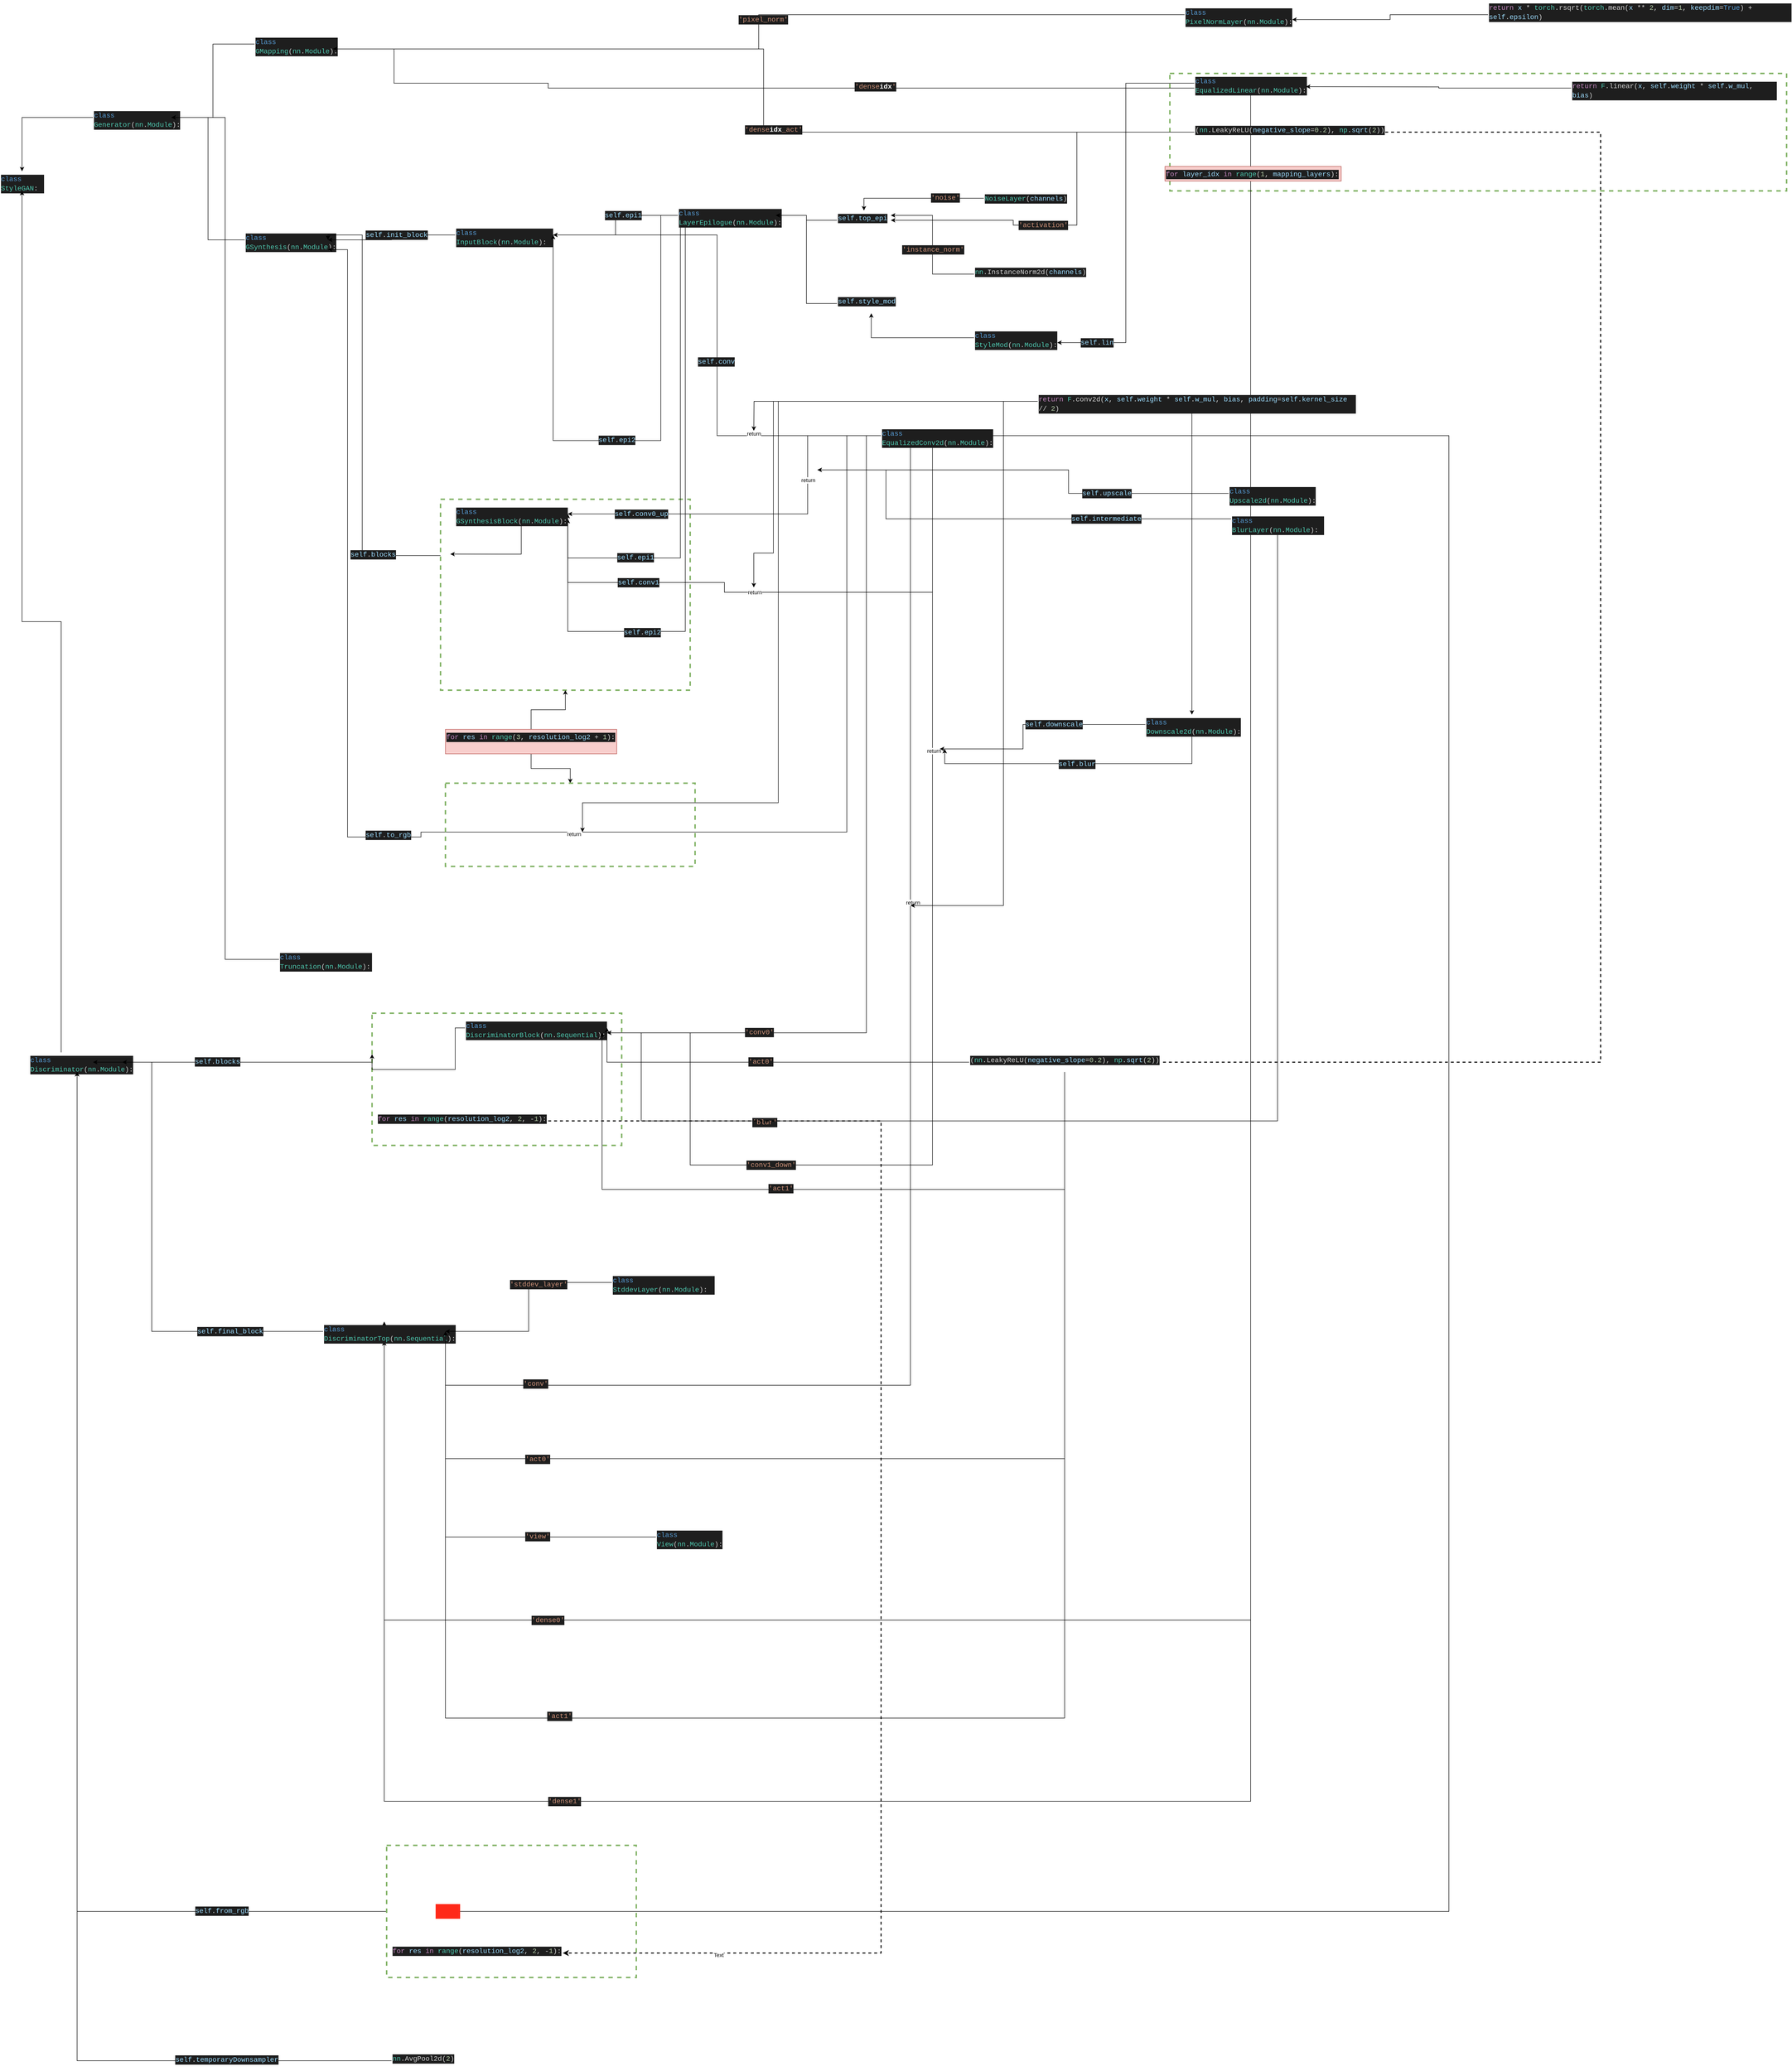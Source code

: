 <mxfile version="20.7.4" type="device"><diagram id="Vz_oZxvLydPCaEUs4q_l" name="Page-1"><mxGraphModel dx="5070" dy="1709" grid="1" gridSize="10" guides="1" tooltips="1" connect="1" arrows="1" fold="1" page="1" pageScale="1" pageWidth="850" pageHeight="1100" math="0" shadow="0"><root><mxCell id="0"/><mxCell id="1" parent="0"/><mxCell id="mr9g302S0_Up_MQkXYOi-77" value="" style="rounded=0;whiteSpace=wrap;html=1;dashed=1;labelBackgroundColor=#FFFFFF;strokeWidth=3;fillColor=none;strokeColor=#82b366;" vertex="1" parent="1"><mxGeometry x="690" y="1060" width="510" height="390" as="geometry"/></mxCell><mxCell id="mr9g302S0_Up_MQkXYOi-29" value="" style="rounded=0;whiteSpace=wrap;html=1;fillColor=none;strokeColor=#82b366;dashed=1;strokeWidth=3;" vertex="1" parent="1"><mxGeometry x="2180" y="190" width="1260" height="240" as="geometry"/></mxCell><mxCell id="mr9g302S0_Up_MQkXYOi-2" value="&lt;div style=&quot;color: rgb(212, 212, 212); background-color: rgb(30, 30, 30); font-family: Consolas, &amp;quot;Courier New&amp;quot;, monospace; font-weight: normal; font-size: 14px; line-height: 19px;&quot;&gt;&lt;div style=&quot;line-height: 19px;&quot;&gt;&lt;span style=&quot;color: #569cd6;&quot;&gt;class&lt;/span&gt; &lt;span style=&quot;color: #4ec9b0;&quot;&gt;StyleGAN&lt;/span&gt;:&lt;/div&gt;&lt;/div&gt;" style="text;whiteSpace=wrap;html=1;collapsible=0;" vertex="1" parent="1"><mxGeometry x="-210" y="390" width="90" height="40" as="geometry"/></mxCell><mxCell id="mr9g302S0_Up_MQkXYOi-17" style="edgeStyle=orthogonalEdgeStyle;rounded=0;orthogonalLoop=1;jettySize=auto;html=1;" edge="1" parent="1" source="mr9g302S0_Up_MQkXYOi-3" target="mr9g302S0_Up_MQkXYOi-2"><mxGeometry relative="1" as="geometry"/></mxCell><mxCell id="mr9g302S0_Up_MQkXYOi-3" value="&lt;div style=&quot;color: rgb(212, 212, 212); background-color: rgb(30, 30, 30); font-family: Consolas, &amp;quot;Courier New&amp;quot;, monospace; font-weight: normal; font-size: 14px; line-height: 19px;&quot;&gt;&lt;div style=&quot;line-height: 19px;&quot;&gt;&lt;span style=&quot;color: #569cd6;&quot;&gt;class&lt;/span&gt; &lt;span style=&quot;color: #4ec9b0;&quot;&gt;Generator&lt;/span&gt;(&lt;span style=&quot;color: #4ec9b0;&quot;&gt;nn&lt;/span&gt;.&lt;span style=&quot;color: #4ec9b0;&quot;&gt;Module&lt;/span&gt;):&lt;/div&gt;&lt;/div&gt;" style="text;whiteSpace=wrap;html=1;" vertex="1" parent="1"><mxGeometry x="-20" y="260" width="160" height="40" as="geometry"/></mxCell><mxCell id="mr9g302S0_Up_MQkXYOi-18" style="edgeStyle=orthogonalEdgeStyle;rounded=0;orthogonalLoop=1;jettySize=auto;html=1;entryX=0.5;entryY=1;entryDx=0;entryDy=0;" edge="1" parent="1" source="mr9g302S0_Up_MQkXYOi-5" target="mr9g302S0_Up_MQkXYOi-2"><mxGeometry relative="1" as="geometry"/></mxCell><mxCell id="mr9g302S0_Up_MQkXYOi-5" value="&lt;div style=&quot;color: rgb(212, 212, 212); background-color: rgb(30, 30, 30); font-family: Consolas, &amp;quot;Courier New&amp;quot;, monospace; font-weight: normal; font-size: 14px; line-height: 19px;&quot;&gt;&lt;div style=&quot;line-height: 19px;&quot;&gt;&lt;span style=&quot;color: #569cd6;&quot;&gt;class&lt;/span&gt; &lt;span style=&quot;color: #4ec9b0;&quot;&gt;Discriminator&lt;/span&gt;(&lt;span style=&quot;color: #4ec9b0;&quot;&gt;nn&lt;/span&gt;.&lt;span style=&quot;color: #4ec9b0;&quot;&gt;Module&lt;/span&gt;):&lt;/div&gt;&lt;/div&gt;" style="text;whiteSpace=wrap;html=1;" vertex="1" parent="1"><mxGeometry x="-150" y="2190" width="130" height="40" as="geometry"/></mxCell><mxCell id="mr9g302S0_Up_MQkXYOi-14" style="edgeStyle=orthogonalEdgeStyle;rounded=0;orthogonalLoop=1;jettySize=auto;html=1;entryX=1;entryY=0.5;entryDx=0;entryDy=0;" edge="1" parent="1" source="mr9g302S0_Up_MQkXYOi-7" target="mr9g302S0_Up_MQkXYOi-3"><mxGeometry relative="1" as="geometry"/></mxCell><mxCell id="mr9g302S0_Up_MQkXYOi-7" value="&lt;div style=&quot;color: rgb(212, 212, 212); background-color: rgb(30, 30, 30); font-family: Consolas, &amp;quot;Courier New&amp;quot;, monospace; font-weight: normal; font-size: 14px; line-height: 19px;&quot;&gt;&lt;div style=&quot;line-height: 19px;&quot;&gt;&lt;span style=&quot;color: #569cd6;&quot;&gt;class&lt;/span&gt; &lt;span style=&quot;color: #4ec9b0;&quot;&gt;GMapping&lt;/span&gt;(&lt;span style=&quot;color: #4ec9b0;&quot;&gt;nn&lt;/span&gt;.&lt;span style=&quot;color: #4ec9b0;&quot;&gt;Module&lt;/span&gt;):&lt;/div&gt;&lt;/div&gt;" style="text;whiteSpace=wrap;html=1;" vertex="1" parent="1"><mxGeometry x="310" y="110" width="160" height="40" as="geometry"/></mxCell><mxCell id="mr9g302S0_Up_MQkXYOi-16" style="edgeStyle=orthogonalEdgeStyle;rounded=0;orthogonalLoop=1;jettySize=auto;html=1;entryX=1;entryY=0.5;entryDx=0;entryDy=0;" edge="1" parent="1" source="mr9g302S0_Up_MQkXYOi-9" target="mr9g302S0_Up_MQkXYOi-3"><mxGeometry relative="1" as="geometry"/></mxCell><mxCell id="mr9g302S0_Up_MQkXYOi-9" value="&lt;div style=&quot;color: rgb(212, 212, 212); background-color: rgb(30, 30, 30); font-family: Consolas, &amp;quot;Courier New&amp;quot;, monospace; font-weight: normal; font-size: 14px; line-height: 19px;&quot;&gt;&lt;div style=&quot;line-height: 19px;&quot;&gt;&lt;span style=&quot;color: #569cd6;&quot;&gt;class&lt;/span&gt; &lt;span style=&quot;color: #4ec9b0;&quot;&gt;GSynthesis&lt;/span&gt;(&lt;span style=&quot;color: #4ec9b0;&quot;&gt;nn&lt;/span&gt;.&lt;span style=&quot;color: #4ec9b0;&quot;&gt;Module&lt;/span&gt;):&lt;/div&gt;&lt;/div&gt;" style="text;whiteSpace=wrap;html=1;" vertex="1" parent="1"><mxGeometry x="290" y="510" width="170" height="40" as="geometry"/></mxCell><mxCell id="mr9g302S0_Up_MQkXYOi-13" style="edgeStyle=orthogonalEdgeStyle;rounded=0;orthogonalLoop=1;jettySize=auto;html=1;entryX=1;entryY=0.75;entryDx=0;entryDy=0;" edge="1" parent="1" source="mr9g302S0_Up_MQkXYOi-11" target="mr9g302S0_Up_MQkXYOi-7"><mxGeometry relative="1" as="geometry"/></mxCell><mxCell id="mr9g302S0_Up_MQkXYOi-22" value="&lt;div style=&quot;color: rgb(212, 212, 212); background-color: rgb(30, 30, 30); font-family: Consolas, &amp;quot;Courier New&amp;quot;, monospace; font-size: 14px; line-height: 19px;&quot;&gt;&lt;span style=&quot;color: #ce9178;&quot;&gt;'pixel_norm'&lt;/span&gt;&lt;/div&gt;" style="edgeLabel;html=1;align=center;verticalAlign=middle;resizable=0;points=[];" vertex="1" connectable="0" parent="mr9g302S0_Up_MQkXYOi-13"><mxGeometry x="-0.048" y="1" relative="1" as="geometry"><mxPoint y="9" as="offset"/></mxGeometry></mxCell><mxCell id="mr9g302S0_Up_MQkXYOi-11" value="&lt;div style=&quot;color: rgb(212, 212, 212); background-color: rgb(30, 30, 30); font-family: Consolas, &amp;quot;Courier New&amp;quot;, monospace; font-weight: normal; font-size: 14px; line-height: 19px;&quot;&gt;&lt;div&gt;&lt;span style=&quot;color: #569cd6;&quot;&gt;class&lt;/span&gt;&lt;span style=&quot;color: #d4d4d4;&quot;&gt; &lt;/span&gt;&lt;span style=&quot;color: #4ec9b0;&quot;&gt;PixelNormLayer&lt;/span&gt;&lt;span style=&quot;color: #d4d4d4;&quot;&gt;(&lt;/span&gt;&lt;span style=&quot;color: #4ec9b0;&quot;&gt;nn&lt;/span&gt;&lt;span style=&quot;color: #d4d4d4;&quot;&gt;.&lt;/span&gt;&lt;span style=&quot;color: #4ec9b0;&quot;&gt;Module&lt;/span&gt;&lt;span style=&quot;color: #d4d4d4;&quot;&gt;):&lt;/span&gt;&lt;/div&gt;&lt;/div&gt;" style="text;whiteSpace=wrap;html=1;" vertex="1" parent="1"><mxGeometry x="2210" y="50" width="220" height="40" as="geometry"/></mxCell><mxCell id="mr9g302S0_Up_MQkXYOi-24" style="edgeStyle=orthogonalEdgeStyle;rounded=0;orthogonalLoop=1;jettySize=auto;html=1;entryX=1;entryY=0.75;entryDx=0;entryDy=0;exitX=0;exitY=0.75;exitDx=0;exitDy=0;" edge="1" parent="1" source="mr9g302S0_Up_MQkXYOi-23" target="mr9g302S0_Up_MQkXYOi-7"><mxGeometry relative="1" as="geometry"><mxPoint x="2102" y="223" as="sourcePoint"/><Array as="points"><mxPoint x="910" y="220"/><mxPoint x="910" y="210"/><mxPoint x="595" y="210"/><mxPoint x="595" y="140"/></Array></mxGeometry></mxCell><mxCell id="mr9g302S0_Up_MQkXYOi-25" value="&lt;div style=&quot;background-color: rgb(30, 30, 30); font-family: Consolas, &amp;quot;Courier New&amp;quot;, monospace; font-size: 14px; line-height: 19px;&quot;&gt;&lt;font color=&quot;#ce9178&quot;&gt;'dense&lt;/font&gt;&lt;b style=&quot;&quot;&gt;&lt;font color=&quot;#ffffff&quot;&gt;idx&lt;/font&gt;&lt;/b&gt;&lt;font color=&quot;#ce9178&quot;&gt;'&lt;/font&gt;&lt;/div&gt;" style="edgeLabel;html=1;align=center;verticalAlign=middle;resizable=0;points=[];" vertex="1" connectable="0" parent="mr9g302S0_Up_MQkXYOi-24"><mxGeometry x="-0.031" relative="1" as="geometry"><mxPoint x="239" y="-3" as="offset"/></mxGeometry></mxCell><mxCell id="mr9g302S0_Up_MQkXYOi-64" style="edgeStyle=orthogonalEdgeStyle;rounded=0;orthogonalLoop=1;jettySize=auto;html=1;entryX=1;entryY=0.75;entryDx=0;entryDy=0;fontColor=#FFFFFF;" edge="1" parent="1" source="mr9g302S0_Up_MQkXYOi-23" target="mr9g302S0_Up_MQkXYOi-62"><mxGeometry relative="1" as="geometry"/></mxCell><mxCell id="mr9g302S0_Up_MQkXYOi-65" value="&lt;div style=&quot;color: rgb(212, 212, 212); background-color: rgb(30, 30, 30); font-family: Consolas, &amp;quot;Courier New&amp;quot;, monospace; font-size: 14px; line-height: 19px;&quot;&gt;&lt;span style=&quot;color: #9cdcfe;&quot;&gt;self&lt;/span&gt;.&lt;span style=&quot;color: #9cdcfe;&quot;&gt;lin&lt;/span&gt; &lt;/div&gt;" style="edgeLabel;html=1;align=center;verticalAlign=middle;resizable=0;points=[];fontColor=#FFFFFF;" vertex="1" connectable="0" parent="mr9g302S0_Up_MQkXYOi-64"><mxGeometry x="0.801" relative="1" as="geometry"><mxPoint as="offset"/></mxGeometry></mxCell><mxCell id="mr9g302S0_Up_MQkXYOi-154" style="edgeStyle=orthogonalEdgeStyle;rounded=0;orthogonalLoop=1;jettySize=auto;html=1;strokeWidth=1;fontColor=#000000;endArrow=classic;endFill=1;" edge="1" parent="1" source="mr9g302S0_Up_MQkXYOi-23" target="mr9g302S0_Up_MQkXYOi-139"><mxGeometry relative="1" as="geometry"><Array as="points"><mxPoint x="2345" y="3350"/><mxPoint x="575" y="3350"/></Array></mxGeometry></mxCell><mxCell id="mr9g302S0_Up_MQkXYOi-155" value="&lt;div style=&quot;color: rgb(212, 212, 212); background-color: rgb(30, 30, 30); font-family: Consolas, &amp;quot;Courier New&amp;quot;, monospace; font-size: 14px; line-height: 19px;&quot;&gt;&lt;span style=&quot;color: #ce9178;&quot;&gt;'dense0'&lt;/span&gt;&lt;/div&gt;" style="edgeLabel;html=1;align=center;verticalAlign=middle;resizable=0;points=[];fontColor=#000000;" vertex="1" connectable="0" parent="mr9g302S0_Up_MQkXYOi-154"><mxGeometry x="0.669" relative="1" as="geometry"><mxPoint as="offset"/></mxGeometry></mxCell><mxCell id="mr9g302S0_Up_MQkXYOi-158" style="edgeStyle=orthogonalEdgeStyle;rounded=0;orthogonalLoop=1;jettySize=auto;html=1;strokeWidth=1;fontColor=#000000;endArrow=classic;endFill=1;" edge="1" parent="1" source="mr9g302S0_Up_MQkXYOi-23" target="mr9g302S0_Up_MQkXYOi-130"><mxGeometry relative="1" as="geometry"/></mxCell><mxCell id="mr9g302S0_Up_MQkXYOi-159" style="edgeStyle=orthogonalEdgeStyle;rounded=0;orthogonalLoop=1;jettySize=auto;html=1;strokeWidth=1;fontColor=#000000;endArrow=classic;endFill=1;entryX=0.5;entryY=0;entryDx=0;entryDy=0;" edge="1" parent="1" source="mr9g302S0_Up_MQkXYOi-23" target="mr9g302S0_Up_MQkXYOi-139"><mxGeometry relative="1" as="geometry"><mxPoint x="2590" y="1330" as="targetPoint"/><Array as="points"><mxPoint x="2345" y="3720"/><mxPoint x="575" y="3720"/></Array></mxGeometry></mxCell><mxCell id="mr9g302S0_Up_MQkXYOi-160" value="&lt;div style=&quot;color: rgb(212, 212, 212); background-color: rgb(30, 30, 30); font-family: Consolas, &amp;quot;Courier New&amp;quot;, monospace; font-size: 14px; line-height: 19px;&quot;&gt;&lt;span style=&quot;color: #ce9178;&quot;&gt;'dense1'&lt;/span&gt;&lt;/div&gt;" style="edgeLabel;html=1;align=center;verticalAlign=middle;resizable=0;points=[];fontColor=#000000;" vertex="1" connectable="0" parent="mr9g302S0_Up_MQkXYOi-159"><mxGeometry x="0.568" relative="1" as="geometry"><mxPoint as="offset"/></mxGeometry></mxCell><mxCell id="mr9g302S0_Up_MQkXYOi-23" value="&lt;div style=&quot;color: rgb(212, 212, 212); background-color: rgb(30, 30, 30); font-family: Consolas, &amp;quot;Courier New&amp;quot;, monospace; font-weight: normal; font-size: 14px; line-height: 19px;&quot;&gt;&lt;div&gt;&lt;span style=&quot;color: #569cd6;&quot;&gt;class&lt;/span&gt;&lt;span style=&quot;color: #d4d4d4;&quot;&gt; &lt;/span&gt;&lt;span style=&quot;color: #4ec9b0;&quot;&gt;EqualizedLinear&lt;/span&gt;&lt;span style=&quot;color: #d4d4d4;&quot;&gt;(&lt;/span&gt;&lt;span style=&quot;color: #4ec9b0;&quot;&gt;nn&lt;/span&gt;&lt;span style=&quot;color: #d4d4d4;&quot;&gt;.&lt;/span&gt;&lt;span style=&quot;color: #4ec9b0;&quot;&gt;Module&lt;/span&gt;&lt;span style=&quot;color: #d4d4d4;&quot;&gt;):&lt;/span&gt;&lt;/div&gt;&lt;/div&gt;" style="text;whiteSpace=wrap;html=1;" vertex="1" parent="1"><mxGeometry x="2230" y="190" width="230" height="40" as="geometry"/></mxCell><mxCell id="mr9g302S0_Up_MQkXYOi-27" style="edgeStyle=orthogonalEdgeStyle;rounded=0;orthogonalLoop=1;jettySize=auto;html=1;entryX=1;entryY=0.75;entryDx=0;entryDy=0;" edge="1" parent="1" source="mr9g302S0_Up_MQkXYOi-26" target="mr9g302S0_Up_MQkXYOi-7"><mxGeometry relative="1" as="geometry"/></mxCell><mxCell id="mr9g302S0_Up_MQkXYOi-28" value="&lt;div style=&quot;background-color: rgb(30, 30, 30); font-family: Consolas, &amp;quot;Courier New&amp;quot;, monospace; font-size: 14px; line-height: 19px;&quot;&gt;&lt;font color=&quot;#ce9178&quot;&gt;'dense&lt;/font&gt;&lt;b style=&quot;&quot;&gt;&lt;font color=&quot;#ffffff&quot;&gt;idx&lt;/font&gt;&lt;/b&gt;&lt;font color=&quot;#ce9178&quot;&gt;_act'&lt;/font&gt;&lt;/div&gt;" style="edgeLabel;html=1;align=center;verticalAlign=middle;resizable=0;points=[];" vertex="1" connectable="0" parent="mr9g302S0_Up_MQkXYOi-27"><mxGeometry x="-0.113" y="1" relative="1" as="geometry"><mxPoint x="-4" y="-6" as="offset"/></mxGeometry></mxCell><mxCell id="mr9g302S0_Up_MQkXYOi-50" style="edgeStyle=orthogonalEdgeStyle;rounded=0;orthogonalLoop=1;jettySize=auto;html=1;entryX=1;entryY=0.5;entryDx=0;entryDy=0;fontColor=#FFFFFF;" edge="1" parent="1" source="mr9g302S0_Up_MQkXYOi-26" target="mr9g302S0_Up_MQkXYOi-46"><mxGeometry relative="1" as="geometry"><Array as="points"><mxPoint x="1990" y="310"/><mxPoint x="1990" y="500"/><mxPoint x="1860" y="500"/><mxPoint x="1860" y="490"/></Array></mxGeometry></mxCell><mxCell id="mr9g302S0_Up_MQkXYOi-51" value="&lt;div style=&quot;color: rgb(212, 212, 212); background-color: rgb(30, 30, 30); font-family: Consolas, &amp;quot;Courier New&amp;quot;, monospace; font-size: 14px; line-height: 19px;&quot;&gt;&lt;span style=&quot;color: #ce9178;&quot;&gt;'activation'&lt;/span&gt;&lt;/div&gt;" style="edgeLabel;html=1;align=center;verticalAlign=middle;resizable=0;points=[];fontColor=#FFFFFF;" vertex="1" connectable="0" parent="mr9g302S0_Up_MQkXYOi-50"><mxGeometry x="-0.041" relative="1" as="geometry"><mxPoint x="-69" y="37" as="offset"/></mxGeometry></mxCell><mxCell id="mr9g302S0_Up_MQkXYOi-125" style="edgeStyle=orthogonalEdgeStyle;rounded=0;orthogonalLoop=1;jettySize=auto;html=1;entryX=1;entryY=0.5;entryDx=0;entryDy=0;fontColor=#000000;dashed=1;endArrow=none;endFill=0;strokeWidth=2;" edge="1" parent="1" source="mr9g302S0_Up_MQkXYOi-26" target="mr9g302S0_Up_MQkXYOi-122"><mxGeometry relative="1" as="geometry"><Array as="points"><mxPoint x="3060" y="310"/><mxPoint x="3060" y="2210"/></Array></mxGeometry></mxCell><mxCell id="mr9g302S0_Up_MQkXYOi-26" value="&lt;div style=&quot;color: rgb(212, 212, 212); background-color: rgb(30, 30, 30); font-family: Consolas, &amp;quot;Courier New&amp;quot;, monospace; font-weight: normal; font-size: 14px; line-height: 19px;&quot;&gt;&lt;div&gt;&lt;span style=&quot;color: #d4d4d4;&quot;&gt;(&lt;/span&gt;&lt;span style=&quot;color: #4ec9b0;&quot;&gt;nn&lt;/span&gt;&lt;span style=&quot;color: #d4d4d4;&quot;&gt;.LeakyReLU(&lt;/span&gt;&lt;span style=&quot;color: #9cdcfe;&quot;&gt;negative_slope&lt;/span&gt;&lt;span style=&quot;color: #d4d4d4;&quot;&gt;=&lt;/span&gt;&lt;span style=&quot;color: #b5cea8;&quot;&gt;0.2&lt;/span&gt;&lt;span style=&quot;color: #d4d4d4;&quot;&gt;), &lt;/span&gt;&lt;span style=&quot;color: #4ec9b0;&quot;&gt;np&lt;/span&gt;&lt;span style=&quot;color: #d4d4d4;&quot;&gt;.&lt;/span&gt;&lt;span style=&quot;color: #9cdcfe;&quot;&gt;sqrt&lt;/span&gt;&lt;span style=&quot;color: #d4d4d4;&quot;&gt;(&lt;/span&gt;&lt;span style=&quot;color: #b5cea8;&quot;&gt;2&lt;/span&gt;&lt;span style=&quot;color: #d4d4d4;&quot;&gt;))&lt;/span&gt;&lt;/div&gt;&lt;/div&gt;" style="text;whiteSpace=wrap;html=1;" vertex="1" parent="1"><mxGeometry x="2230" y="290" width="390" height="40" as="geometry"/></mxCell><mxCell id="mr9g302S0_Up_MQkXYOi-30" value="&lt;div style=&quot;color: rgb(212, 212, 212); background-color: rgb(30, 30, 30); font-family: Consolas, &amp;quot;Courier New&amp;quot;, monospace; font-weight: normal; font-size: 14px; line-height: 19px;&quot;&gt;&lt;div&gt;&lt;span style=&quot;color: #c586c0;&quot;&gt;for&lt;/span&gt;&lt;span style=&quot;color: #d4d4d4;&quot;&gt; &lt;/span&gt;&lt;span style=&quot;color: #9cdcfe;&quot;&gt;layer_idx&lt;/span&gt;&lt;span style=&quot;color: #d4d4d4;&quot;&gt; &lt;/span&gt;&lt;span style=&quot;color: #c586c0;&quot;&gt;in&lt;/span&gt;&lt;span style=&quot;color: #d4d4d4;&quot;&gt; &lt;/span&gt;&lt;span style=&quot;color: #4ec9b0;&quot;&gt;range&lt;/span&gt;&lt;span style=&quot;color: #d4d4d4;&quot;&gt;(&lt;/span&gt;&lt;span style=&quot;color: #b5cea8;&quot;&gt;1&lt;/span&gt;&lt;span style=&quot;color: #d4d4d4;&quot;&gt;, &lt;/span&gt;&lt;span style=&quot;color: #9cdcfe;&quot;&gt;mapping_layers&lt;/span&gt;&lt;span style=&quot;color: #d4d4d4;&quot;&gt;):&lt;/span&gt;&lt;/div&gt;&lt;/div&gt;" style="text;whiteSpace=wrap;html=1;fillColor=#f8cecc;strokeColor=#b85450;" vertex="1" parent="1"><mxGeometry x="2170" y="380" width="360" height="30" as="geometry"/></mxCell><mxCell id="mr9g302S0_Up_MQkXYOi-33" style="edgeStyle=orthogonalEdgeStyle;rounded=0;orthogonalLoop=1;jettySize=auto;html=1;entryX=1;entryY=0.5;entryDx=0;entryDy=0;fontColor=#FFFFFF;" edge="1" parent="1" source="mr9g302S0_Up_MQkXYOi-32" target="mr9g302S0_Up_MQkXYOi-9"><mxGeometry relative="1" as="geometry"/></mxCell><mxCell id="mr9g302S0_Up_MQkXYOi-36" value="&lt;div style=&quot;color: rgb(212, 212, 212); background-color: rgb(30, 30, 30); font-family: Consolas, &amp;quot;Courier New&amp;quot;, monospace; font-size: 14px; line-height: 19px;&quot;&gt;&lt;span style=&quot;color: #9cdcfe;&quot;&gt;self&lt;/span&gt;.&lt;span style=&quot;color: #9cdcfe;&quot;&gt;init_block&lt;/span&gt;&lt;/div&gt;" style="edgeLabel;html=1;align=center;verticalAlign=middle;resizable=0;points=[];fontColor=#FFFFFF;" vertex="1" connectable="0" parent="mr9g302S0_Up_MQkXYOi-33"><mxGeometry x="-0.171" y="-3" relative="1" as="geometry"><mxPoint x="-8" y="3" as="offset"/></mxGeometry></mxCell><mxCell id="mr9g302S0_Up_MQkXYOi-32" value="&lt;div style=&quot;color: rgb(212, 212, 212); background-color: rgb(30, 30, 30); font-family: Consolas, &amp;quot;Courier New&amp;quot;, monospace; font-weight: normal; font-size: 14px; line-height: 19px;&quot;&gt;&lt;div&gt;&lt;span style=&quot;color: #569cd6;&quot;&gt;class&lt;/span&gt;&lt;span style=&quot;color: #d4d4d4;&quot;&gt; &lt;/span&gt;&lt;span style=&quot;color: #4ec9b0;&quot;&gt;InputBlock&lt;/span&gt;&lt;span style=&quot;color: #d4d4d4;&quot;&gt;(&lt;/span&gt;&lt;span style=&quot;color: #4ec9b0;&quot;&gt;nn&lt;/span&gt;&lt;span style=&quot;color: #d4d4d4;&quot;&gt;.&lt;/span&gt;&lt;span style=&quot;color: #4ec9b0;&quot;&gt;Module&lt;/span&gt;&lt;span style=&quot;color: #d4d4d4;&quot;&gt;):&lt;/span&gt;&lt;/div&gt;&lt;/div&gt;" style="text;whiteSpace=wrap;html=1;fontColor=#FFFFFF;" vertex="1" parent="1"><mxGeometry x="720" y="500" width="200" height="40" as="geometry"/></mxCell><mxCell id="mr9g302S0_Up_MQkXYOi-38" style="edgeStyle=orthogonalEdgeStyle;rounded=0;orthogonalLoop=1;jettySize=auto;html=1;fontColor=#FFFFFF;" edge="1" parent="1" source="mr9g302S0_Up_MQkXYOi-37" target="mr9g302S0_Up_MQkXYOi-32"><mxGeometry relative="1" as="geometry"/></mxCell><mxCell id="mr9g302S0_Up_MQkXYOi-39" value="&lt;div style=&quot;color: rgb(212, 212, 212); background-color: rgb(30, 30, 30); font-family: Consolas, &amp;quot;Courier New&amp;quot;, monospace; font-size: 14px; line-height: 19px;&quot;&gt;&lt;span style=&quot;color: #9cdcfe;&quot;&gt;self&lt;/span&gt;.&lt;span style=&quot;color: #9cdcfe;&quot;&gt;epi1&lt;/span&gt;&lt;/div&gt;" style="edgeLabel;html=1;align=center;verticalAlign=middle;resizable=0;points=[];fontColor=#FFFFFF;" vertex="1" connectable="0" parent="mr9g302S0_Up_MQkXYOi-38"><mxGeometry x="-0.388" y="2" relative="1" as="geometry"><mxPoint x="-22" y="-2" as="offset"/></mxGeometry></mxCell><mxCell id="mr9g302S0_Up_MQkXYOi-72" style="edgeStyle=orthogonalEdgeStyle;rounded=0;orthogonalLoop=1;jettySize=auto;html=1;entryX=1;entryY=0.5;entryDx=0;entryDy=0;fontColor=#FFFFFF;" edge="1" parent="1" source="mr9g302S0_Up_MQkXYOi-37" target="mr9g302S0_Up_MQkXYOi-32"><mxGeometry relative="1" as="geometry"><Array as="points"><mxPoint x="1140" y="480"/><mxPoint x="1140" y="940"/><mxPoint x="920" y="940"/></Array></mxGeometry></mxCell><mxCell id="mr9g302S0_Up_MQkXYOi-73" value="&lt;div style=&quot;color: rgb(212, 212, 212); background-color: rgb(30, 30, 30); font-family: Consolas, &amp;quot;Courier New&amp;quot;, monospace; font-size: 14px; line-height: 19px;&quot;&gt;&lt;span style=&quot;color: #9cdcfe;&quot;&gt;self&lt;/span&gt;.&lt;span style=&quot;color: #9cdcfe;&quot;&gt;epi2&lt;/span&gt; &lt;/div&gt;" style="edgeLabel;html=1;align=center;verticalAlign=middle;resizable=0;points=[];fontColor=#FFFFFF;" vertex="1" connectable="0" parent="mr9g302S0_Up_MQkXYOi-72"><mxGeometry x="0.086" y="-1" relative="1" as="geometry"><mxPoint x="31" as="offset"/></mxGeometry></mxCell><mxCell id="mr9g302S0_Up_MQkXYOi-93" style="edgeStyle=orthogonalEdgeStyle;rounded=0;orthogonalLoop=1;jettySize=auto;html=1;entryX=1;entryY=0.75;entryDx=0;entryDy=0;fontColor=#000000;" edge="1" parent="1" source="mr9g302S0_Up_MQkXYOi-37" target="mr9g302S0_Up_MQkXYOi-74"><mxGeometry relative="1" as="geometry"><Array as="points"><mxPoint x="1180" y="1180"/><mxPoint x="950" y="1180"/></Array></mxGeometry></mxCell><mxCell id="mr9g302S0_Up_MQkXYOi-94" value="&lt;div style=&quot;color: rgb(212, 212, 212); background-color: rgb(30, 30, 30); font-family: Consolas, &amp;quot;Courier New&amp;quot;, monospace; font-size: 14px; line-height: 19px;&quot;&gt;&lt;span style=&quot;color: #9cdcfe;&quot;&gt;self&lt;/span&gt;.&lt;span style=&quot;color: #9cdcfe;&quot;&gt;epi1&lt;/span&gt;&lt;/div&gt;" style="edgeLabel;html=1;align=center;verticalAlign=middle;resizable=0;points=[];fontColor=#000000;" vertex="1" connectable="0" parent="mr9g302S0_Up_MQkXYOi-93"><mxGeometry x="0.559" y="-1" relative="1" as="geometry"><mxPoint as="offset"/></mxGeometry></mxCell><mxCell id="mr9g302S0_Up_MQkXYOi-99" style="edgeStyle=orthogonalEdgeStyle;rounded=0;orthogonalLoop=1;jettySize=auto;html=1;entryX=1;entryY=0.5;entryDx=0;entryDy=0;fontColor=#000000;" edge="1" parent="1" source="mr9g302S0_Up_MQkXYOi-37" target="mr9g302S0_Up_MQkXYOi-74"><mxGeometry relative="1" as="geometry"><Array as="points"><mxPoint x="1190" y="1330"/><mxPoint x="950" y="1330"/></Array></mxGeometry></mxCell><mxCell id="mr9g302S0_Up_MQkXYOi-100" value="&lt;div style=&quot;color: rgb(212, 212, 212); background-color: rgb(30, 30, 30); font-family: Consolas, &amp;quot;Courier New&amp;quot;, monospace; font-size: 14px; line-height: 19px;&quot;&gt;&lt;span style=&quot;color: #9cdcfe;&quot;&gt;self&lt;/span&gt;.&lt;span style=&quot;color: #9cdcfe;&quot;&gt;epi2&lt;/span&gt;&lt;/div&gt;" style="edgeLabel;html=1;align=center;verticalAlign=middle;resizable=0;points=[];fontColor=#000000;" vertex="1" connectable="0" parent="mr9g302S0_Up_MQkXYOi-99"><mxGeometry x="0.402" y="2" relative="1" as="geometry"><mxPoint as="offset"/></mxGeometry></mxCell><mxCell id="mr9g302S0_Up_MQkXYOi-37" value="&lt;div style=&quot;color: rgb(212, 212, 212); background-color: rgb(30, 30, 30); font-family: Consolas, &amp;quot;Courier New&amp;quot;, monospace; font-weight: normal; font-size: 14px; line-height: 19px;&quot;&gt;&lt;div&gt;&lt;span style=&quot;color: #569cd6;&quot;&gt;class&lt;/span&gt;&lt;span style=&quot;color: #d4d4d4;&quot;&gt; &lt;/span&gt;&lt;span style=&quot;color: #4ec9b0;&quot;&gt;LayerEpilogue&lt;/span&gt;&lt;span style=&quot;color: #d4d4d4;&quot;&gt;(&lt;/span&gt;&lt;span style=&quot;color: #4ec9b0;&quot;&gt;nn&lt;/span&gt;&lt;span style=&quot;color: #d4d4d4;&quot;&gt;.&lt;/span&gt;&lt;span style=&quot;color: #4ec9b0;&quot;&gt;Module&lt;/span&gt;&lt;span style=&quot;color: #d4d4d4;&quot;&gt;):&lt;/span&gt;&lt;/div&gt;&lt;/div&gt;" style="text;whiteSpace=wrap;html=1;fontColor=#FFFFFF;" vertex="1" parent="1"><mxGeometry x="1175" y="460" width="200" height="40" as="geometry"/></mxCell><mxCell id="mr9g302S0_Up_MQkXYOi-42" style="edgeStyle=orthogonalEdgeStyle;rounded=0;orthogonalLoop=1;jettySize=auto;html=1;entryX=1;entryY=0.75;entryDx=0;entryDy=0;fontColor=#FFFFFF;" edge="1" parent="1" source="mr9g302S0_Up_MQkXYOi-40" target="mr9g302S0_Up_MQkXYOi-11"><mxGeometry relative="1" as="geometry"/></mxCell><mxCell id="mr9g302S0_Up_MQkXYOi-40" value="&lt;div style=&quot;color: rgb(212, 212, 212); background-color: rgb(30, 30, 30); font-family: Consolas, &amp;quot;Courier New&amp;quot;, monospace; font-weight: normal; font-size: 14px; line-height: 19px;&quot;&gt;&lt;div&gt;&lt;span style=&quot;color: #c586c0;&quot;&gt;return&lt;/span&gt;&lt;span style=&quot;color: #d4d4d4;&quot;&gt; &lt;/span&gt;&lt;span style=&quot;color: #9cdcfe;&quot;&gt;x&lt;/span&gt;&lt;span style=&quot;color: #d4d4d4;&quot;&gt; * &lt;/span&gt;&lt;span style=&quot;color: #4ec9b0;&quot;&gt;torch&lt;/span&gt;&lt;span style=&quot;color: #d4d4d4;&quot;&gt;.rsqrt(&lt;/span&gt;&lt;span style=&quot;color: #4ec9b0;&quot;&gt;torch&lt;/span&gt;&lt;span style=&quot;color: #d4d4d4;&quot;&gt;.mean(&lt;/span&gt;&lt;span style=&quot;color: #9cdcfe;&quot;&gt;x&lt;/span&gt;&lt;span style=&quot;color: #d4d4d4;&quot;&gt; ** &lt;/span&gt;&lt;span style=&quot;color: #b5cea8;&quot;&gt;2&lt;/span&gt;&lt;span style=&quot;color: #d4d4d4;&quot;&gt;, &lt;/span&gt;&lt;span style=&quot;color: #9cdcfe;&quot;&gt;dim&lt;/span&gt;&lt;span style=&quot;color: #d4d4d4;&quot;&gt;=&lt;/span&gt;&lt;span style=&quot;color: #b5cea8;&quot;&gt;1&lt;/span&gt;&lt;span style=&quot;color: #d4d4d4;&quot;&gt;, &lt;/span&gt;&lt;span style=&quot;color: #9cdcfe;&quot;&gt;keepdim&lt;/span&gt;&lt;span style=&quot;color: #d4d4d4;&quot;&gt;=&lt;/span&gt;&lt;span style=&quot;color: #569cd6;&quot;&gt;True&lt;/span&gt;&lt;span style=&quot;color: #d4d4d4;&quot;&gt;) + &lt;/span&gt;&lt;span style=&quot;color: #9cdcfe;&quot;&gt;self&lt;/span&gt;&lt;span style=&quot;color: #d4d4d4;&quot;&gt;.&lt;/span&gt;&lt;span style=&quot;color: #9cdcfe;&quot;&gt;epsilon&lt;/span&gt;&lt;span style=&quot;color: #d4d4d4;&quot;&gt;)&lt;/span&gt;&lt;/div&gt;&lt;/div&gt;" style="text;whiteSpace=wrap;html=1;fontColor=#FFFFFF;" vertex="1" parent="1"><mxGeometry x="2830" y="40" width="620" height="60" as="geometry"/></mxCell><mxCell id="mr9g302S0_Up_MQkXYOi-44" style="edgeStyle=orthogonalEdgeStyle;rounded=0;orthogonalLoop=1;jettySize=auto;html=1;fontColor=#FFFFFF;" edge="1" parent="1" source="mr9g302S0_Up_MQkXYOi-43"><mxGeometry relative="1" as="geometry"><mxPoint x="2458" y="217" as="targetPoint"/></mxGeometry></mxCell><mxCell id="mr9g302S0_Up_MQkXYOi-43" value="&lt;div style=&quot;color: rgb(212, 212, 212); background-color: rgb(30, 30, 30); font-family: Consolas, &amp;quot;Courier New&amp;quot;, monospace; font-weight: normal; font-size: 14px; line-height: 19px;&quot;&gt;&lt;div&gt;&lt;span style=&quot;color: #c586c0;&quot;&gt;return&lt;/span&gt;&lt;span style=&quot;color: #d4d4d4;&quot;&gt; &lt;/span&gt;&lt;span style=&quot;color: #4ec9b0;&quot;&gt;F&lt;/span&gt;&lt;span style=&quot;color: #d4d4d4;&quot;&gt;.linear(&lt;/span&gt;&lt;span style=&quot;color: #9cdcfe;&quot;&gt;x&lt;/span&gt;&lt;span style=&quot;color: #d4d4d4;&quot;&gt;, &lt;/span&gt;&lt;span style=&quot;color: #9cdcfe;&quot;&gt;self&lt;/span&gt;&lt;span style=&quot;color: #d4d4d4;&quot;&gt;.&lt;/span&gt;&lt;span style=&quot;color: #9cdcfe;&quot;&gt;weight&lt;/span&gt;&lt;span style=&quot;color: #d4d4d4;&quot;&gt; * &lt;/span&gt;&lt;span style=&quot;color: #9cdcfe;&quot;&gt;self&lt;/span&gt;&lt;span style=&quot;color: #d4d4d4;&quot;&gt;.&lt;/span&gt;&lt;span style=&quot;color: #9cdcfe;&quot;&gt;w_mul&lt;/span&gt;&lt;span style=&quot;color: #d4d4d4;&quot;&gt;, &lt;/span&gt;&lt;span style=&quot;color: #9cdcfe;&quot;&gt;bias&lt;/span&gt;&lt;span style=&quot;color: #d4d4d4;&quot;&gt;)&lt;/span&gt;&lt;/div&gt;&lt;/div&gt;" style="text;whiteSpace=wrap;html=1;fontColor=#FFFFFF;" vertex="1" parent="1"><mxGeometry x="3000" y="200" width="420" height="40" as="geometry"/></mxCell><mxCell id="mr9g302S0_Up_MQkXYOi-48" style="edgeStyle=orthogonalEdgeStyle;rounded=0;orthogonalLoop=1;jettySize=auto;html=1;fontColor=#FFFFFF;" edge="1" parent="1" source="mr9g302S0_Up_MQkXYOi-45" target="mr9g302S0_Up_MQkXYOi-46"><mxGeometry relative="1" as="geometry"/></mxCell><mxCell id="mr9g302S0_Up_MQkXYOi-49" value="&lt;div style=&quot;color: rgb(212, 212, 212); background-color: rgb(30, 30, 30); font-family: Consolas, &amp;quot;Courier New&amp;quot;, monospace; font-size: 14px; line-height: 19px;&quot;&gt;&lt;span style=&quot;color: #ce9178;&quot;&gt;'noise'&lt;/span&gt;&lt;/div&gt;" style="edgeLabel;html=1;align=center;verticalAlign=middle;resizable=0;points=[];fontColor=#FFFFFF;" vertex="1" connectable="0" parent="mr9g302S0_Up_MQkXYOi-48"><mxGeometry x="-0.416" y="-1" relative="1" as="geometry"><mxPoint as="offset"/></mxGeometry></mxCell><mxCell id="mr9g302S0_Up_MQkXYOi-45" value="&lt;div style=&quot;color: rgb(212, 212, 212); background-color: rgb(30, 30, 30); font-family: Consolas, &amp;quot;Courier New&amp;quot;, monospace; font-weight: normal; font-size: 14px; line-height: 19px;&quot;&gt;&lt;div&gt;&lt;span style=&quot;color: #4ec9b0;&quot;&gt;NoiseLayer&lt;/span&gt;&lt;span style=&quot;color: #d4d4d4;&quot;&gt;(&lt;/span&gt;&lt;span style=&quot;color: #9cdcfe;&quot;&gt;channels&lt;/span&gt;&lt;span style=&quot;color: #d4d4d4;&quot;&gt;)&lt;/span&gt;&lt;/div&gt;&lt;/div&gt;" style="text;whiteSpace=wrap;html=1;fontColor=#FFFFFF;" vertex="1" parent="1"><mxGeometry x="1800" y="430" width="190" height="30" as="geometry"/></mxCell><mxCell id="mr9g302S0_Up_MQkXYOi-47" style="edgeStyle=orthogonalEdgeStyle;rounded=0;orthogonalLoop=1;jettySize=auto;html=1;fontColor=#FFFFFF;" edge="1" parent="1" source="mr9g302S0_Up_MQkXYOi-46" target="mr9g302S0_Up_MQkXYOi-37"><mxGeometry relative="1" as="geometry"/></mxCell><mxCell id="mr9g302S0_Up_MQkXYOi-46" value="&lt;div style=&quot;color: rgb(212, 212, 212); background-color: rgb(30, 30, 30); font-family: Consolas, &amp;quot;Courier New&amp;quot;, monospace; font-weight: normal; font-size: 14px; line-height: 19px;&quot;&gt;&lt;div&gt;&lt;span style=&quot;color: #9cdcfe;&quot;&gt;self&lt;/span&gt;&lt;span style=&quot;color: #d4d4d4;&quot;&gt;.&lt;/span&gt;&lt;span style=&quot;color: #9cdcfe;&quot;&gt;top_epi&lt;/span&gt;&lt;/div&gt;&lt;/div&gt;" style="text;whiteSpace=wrap;html=1;fontColor=#FFFFFF;" vertex="1" parent="1"><mxGeometry x="1500" y="470" width="110" height="40" as="geometry"/></mxCell><mxCell id="mr9g302S0_Up_MQkXYOi-58" style="edgeStyle=orthogonalEdgeStyle;rounded=0;orthogonalLoop=1;jettySize=auto;html=1;entryX=1;entryY=0.25;entryDx=0;entryDy=0;fontColor=#FFFFFF;" edge="1" parent="1" source="mr9g302S0_Up_MQkXYOi-57" target="mr9g302S0_Up_MQkXYOi-46"><mxGeometry relative="1" as="geometry"/></mxCell><mxCell id="mr9g302S0_Up_MQkXYOi-59" value="&lt;div style=&quot;color: rgb(212, 212, 212); background-color: rgb(30, 30, 30); font-family: Consolas, &amp;quot;Courier New&amp;quot;, monospace; font-size: 14px; line-height: 19px;&quot;&gt;&lt;span style=&quot;color: #ce9178;&quot;&gt;'instance_norm'&lt;/span&gt;&lt;/div&gt;" style="edgeLabel;html=1;align=center;verticalAlign=middle;resizable=0;points=[];fontColor=#FFFFFF;" vertex="1" connectable="0" parent="mr9g302S0_Up_MQkXYOi-58"><mxGeometry x="-0.069" y="-1" relative="1" as="geometry"><mxPoint as="offset"/></mxGeometry></mxCell><mxCell id="mr9g302S0_Up_MQkXYOi-57" value="&lt;div style=&quot;color: rgb(212, 212, 212); background-color: rgb(30, 30, 30); font-family: Consolas, &amp;quot;Courier New&amp;quot;, monospace; font-weight: normal; font-size: 14px; line-height: 19px;&quot;&gt;&lt;div&gt;&lt;span style=&quot;color: #4ec9b0;&quot;&gt;nn&lt;/span&gt;&lt;span style=&quot;color: #d4d4d4;&quot;&gt;.InstanceNorm2d(&lt;/span&gt;&lt;span style=&quot;color: #9cdcfe;&quot;&gt;channels&lt;/span&gt;&lt;span style=&quot;color: #d4d4d4;&quot;&gt;)&lt;/span&gt;&lt;/div&gt;&lt;/div&gt;" style="text;whiteSpace=wrap;html=1;fontColor=#FFFFFF;" vertex="1" parent="1"><mxGeometry x="1780" y="580" width="240" height="40" as="geometry"/></mxCell><mxCell id="mr9g302S0_Up_MQkXYOi-61" style="edgeStyle=orthogonalEdgeStyle;rounded=0;orthogonalLoop=1;jettySize=auto;html=1;entryX=1;entryY=0.5;entryDx=0;entryDy=0;fontColor=#FFFFFF;" edge="1" parent="1" source="mr9g302S0_Up_MQkXYOi-60" target="mr9g302S0_Up_MQkXYOi-37"><mxGeometry relative="1" as="geometry"/></mxCell><mxCell id="mr9g302S0_Up_MQkXYOi-60" value="&lt;div style=&quot;color: rgb(212, 212, 212); background-color: rgb(30, 30, 30); font-family: Consolas, &amp;quot;Courier New&amp;quot;, monospace; font-weight: normal; font-size: 14px; line-height: 19px;&quot;&gt;&lt;div&gt;&lt;span style=&quot;color: #9cdcfe;&quot;&gt;self&lt;/span&gt;&lt;span style=&quot;color: #d4d4d4;&quot;&gt;.&lt;/span&gt;&lt;span style=&quot;color: #9cdcfe;&quot;&gt;style_mod&lt;/span&gt;&lt;span style=&quot;color: #d4d4d4;&quot;&gt; &lt;/span&gt;&lt;/div&gt;&lt;/div&gt;" style="text;whiteSpace=wrap;html=1;fontColor=#FFFFFF;" vertex="1" parent="1"><mxGeometry x="1500" y="640" width="140" height="40" as="geometry"/></mxCell><mxCell id="mr9g302S0_Up_MQkXYOi-63" style="edgeStyle=orthogonalEdgeStyle;rounded=0;orthogonalLoop=1;jettySize=auto;html=1;fontColor=#FFFFFF;" edge="1" parent="1" source="mr9g302S0_Up_MQkXYOi-62" target="mr9g302S0_Up_MQkXYOi-60"><mxGeometry relative="1" as="geometry"/></mxCell><mxCell id="mr9g302S0_Up_MQkXYOi-62" value="&lt;div style=&quot;color: rgb(212, 212, 212); background-color: rgb(30, 30, 30); font-family: Consolas, &amp;quot;Courier New&amp;quot;, monospace; font-weight: normal; font-size: 14px; line-height: 19px;&quot;&gt;&lt;div&gt;&lt;span style=&quot;color: #569cd6;&quot;&gt;class&lt;/span&gt;&lt;span style=&quot;color: #d4d4d4;&quot;&gt; &lt;/span&gt;&lt;span style=&quot;color: #4ec9b0;&quot;&gt;StyleMod&lt;/span&gt;&lt;span style=&quot;color: #d4d4d4;&quot;&gt;(&lt;/span&gt;&lt;span style=&quot;color: #4ec9b0;&quot;&gt;nn&lt;/span&gt;&lt;span style=&quot;color: #d4d4d4;&quot;&gt;.&lt;/span&gt;&lt;span style=&quot;color: #4ec9b0;&quot;&gt;Module&lt;/span&gt;&lt;span style=&quot;color: #d4d4d4;&quot;&gt;):&lt;/span&gt;&lt;/div&gt;&lt;/div&gt;" style="text;whiteSpace=wrap;html=1;fontColor=#FFFFFF;" vertex="1" parent="1"><mxGeometry x="1780" y="710" width="170" height="40" as="geometry"/></mxCell><mxCell id="mr9g302S0_Up_MQkXYOi-67" style="edgeStyle=orthogonalEdgeStyle;rounded=0;orthogonalLoop=1;jettySize=auto;html=1;entryX=1;entryY=0.5;entryDx=0;entryDy=0;fontColor=#FFFFFF;" edge="1" parent="1" source="mr9g302S0_Up_MQkXYOi-66" target="mr9g302S0_Up_MQkXYOi-32"><mxGeometry relative="1" as="geometry"/></mxCell><mxCell id="mr9g302S0_Up_MQkXYOi-68" value="&lt;div style=&quot;color: rgb(212, 212, 212); background-color: rgb(30, 30, 30); font-family: Consolas, &amp;quot;Courier New&amp;quot;, monospace; font-size: 14px; line-height: 19px;&quot;&gt;&lt;span style=&quot;color: #9cdcfe;&quot;&gt;self&lt;/span&gt;.&lt;span style=&quot;color: #9cdcfe;&quot;&gt;conv&lt;/span&gt;&lt;/div&gt;" style="edgeLabel;html=1;align=center;verticalAlign=middle;resizable=0;points=[];fontColor=#FFFFFF;" vertex="1" connectable="0" parent="mr9g302S0_Up_MQkXYOi-67"><mxGeometry x="-0.1" y="2" relative="1" as="geometry"><mxPoint as="offset"/></mxGeometry></mxCell><mxCell id="mr9g302S0_Up_MQkXYOi-86" value="&lt;font color=&quot;#000000&quot;&gt;return&lt;/font&gt;" style="edgeLabel;html=1;align=center;verticalAlign=middle;resizable=0;points=[];fontColor=#FFFFFF;" vertex="1" connectable="0" parent="mr9g302S0_Up_MQkXYOi-67"><mxGeometry x="-0.518" y="-4" relative="1" as="geometry"><mxPoint as="offset"/></mxGeometry></mxCell><mxCell id="mr9g302S0_Up_MQkXYOi-82" style="edgeStyle=orthogonalEdgeStyle;rounded=0;orthogonalLoop=1;jettySize=auto;html=1;entryX=1;entryY=0.5;entryDx=0;entryDy=0;fontColor=#FFFFFF;" edge="1" parent="1" source="mr9g302S0_Up_MQkXYOi-66" target="mr9g302S0_Up_MQkXYOi-74"><mxGeometry relative="1" as="geometry"><Array as="points"><mxPoint x="1440" y="930"/><mxPoint x="1440" y="1090"/></Array></mxGeometry></mxCell><mxCell id="mr9g302S0_Up_MQkXYOi-83" value="&lt;div style=&quot;color: rgb(212, 212, 212); background-color: rgb(30, 30, 30); font-family: Consolas, &amp;quot;Courier New&amp;quot;, monospace; font-size: 14px; line-height: 19px;&quot;&gt;&lt;span style=&quot;color: #9cdcfe;&quot;&gt;self&lt;/span&gt;.&lt;span style=&quot;color: #9cdcfe;&quot;&gt;conv0_up&lt;/span&gt;&lt;/div&gt;" style="edgeLabel;html=1;align=center;verticalAlign=middle;resizable=0;points=[];fontColor=#FFFFFF;" vertex="1" connectable="0" parent="mr9g302S0_Up_MQkXYOi-82"><mxGeometry x="0.087" y="3" relative="1" as="geometry"><mxPoint x="-215" y="-3" as="offset"/></mxGeometry></mxCell><mxCell id="mr9g302S0_Up_MQkXYOi-88" value="return" style="edgeLabel;html=1;align=center;verticalAlign=middle;resizable=0;points=[];fontColor=#000000;" vertex="1" connectable="0" parent="mr9g302S0_Up_MQkXYOi-82"><mxGeometry x="-0.398" y="1" relative="1" as="geometry"><mxPoint as="offset"/></mxGeometry></mxCell><mxCell id="mr9g302S0_Up_MQkXYOi-95" style="edgeStyle=orthogonalEdgeStyle;rounded=0;orthogonalLoop=1;jettySize=auto;html=1;entryX=1;entryY=0.75;entryDx=0;entryDy=0;fontColor=#000000;" edge="1" parent="1" source="mr9g302S0_Up_MQkXYOi-66" target="mr9g302S0_Up_MQkXYOi-74"><mxGeometry relative="1" as="geometry"><Array as="points"><mxPoint x="1695" y="1250"/><mxPoint x="1270" y="1250"/><mxPoint x="1270" y="1230"/><mxPoint x="950" y="1230"/></Array></mxGeometry></mxCell><mxCell id="mr9g302S0_Up_MQkXYOi-96" value="&lt;div style=&quot;color: rgb(212, 212, 212); background-color: rgb(30, 30, 30); font-family: Consolas, &amp;quot;Courier New&amp;quot;, monospace; font-size: 14px; line-height: 19px;&quot;&gt;&lt;span style=&quot;color: #9cdcfe;&quot;&gt;self&lt;/span&gt;.&lt;span style=&quot;color: #9cdcfe;&quot;&gt;conv1&lt;/span&gt;&lt;/div&gt;" style="edgeLabel;html=1;align=center;verticalAlign=middle;resizable=0;points=[];fontColor=#000000;" vertex="1" connectable="0" parent="mr9g302S0_Up_MQkXYOi-95"><mxGeometry x="0.542" relative="1" as="geometry"><mxPoint as="offset"/></mxGeometry></mxCell><mxCell id="mr9g302S0_Up_MQkXYOi-97" value="return" style="edgeLabel;html=1;align=center;verticalAlign=middle;resizable=0;points=[];fontColor=#000000;" vertex="1" connectable="0" parent="mr9g302S0_Up_MQkXYOi-95"><mxGeometry x="0.11" relative="1" as="geometry"><mxPoint as="offset"/></mxGeometry></mxCell><mxCell id="mr9g302S0_Up_MQkXYOi-101" style="edgeStyle=orthogonalEdgeStyle;rounded=0;orthogonalLoop=1;jettySize=auto;html=1;fontColor=#000000;entryX=1;entryY=1;entryDx=0;entryDy=0;" edge="1" parent="1" source="mr9g302S0_Up_MQkXYOi-66" target="mr9g302S0_Up_MQkXYOi-9"><mxGeometry relative="1" as="geometry"><mxPoint x="610" y="1000" as="targetPoint"/><Array as="points"><mxPoint x="1520" y="930"/><mxPoint x="1520" y="1740"/><mxPoint x="650" y="1740"/><mxPoint x="650" y="1750"/><mxPoint x="500" y="1750"/></Array></mxGeometry></mxCell><mxCell id="mr9g302S0_Up_MQkXYOi-102" value="return&amp;nbsp;" style="edgeLabel;html=1;align=center;verticalAlign=middle;resizable=0;points=[];fontColor=#000000;" vertex="1" connectable="0" parent="mr9g302S0_Up_MQkXYOi-101"><mxGeometry x="-0.088" y="4" relative="1" as="geometry"><mxPoint as="offset"/></mxGeometry></mxCell><mxCell id="mr9g302S0_Up_MQkXYOi-104" value="&lt;div style=&quot;color: rgb(212, 212, 212); background-color: rgb(30, 30, 30); font-family: Consolas, &amp;quot;Courier New&amp;quot;, monospace; font-size: 14px; line-height: 19px;&quot;&gt;&lt;span style=&quot;color: #9cdcfe;&quot;&gt;self&lt;/span&gt;.&lt;span style=&quot;color: #9cdcfe;&quot;&gt;to_rgb&lt;/span&gt;&lt;/div&gt;" style="edgeLabel;html=1;align=center;verticalAlign=middle;resizable=0;points=[];fontColor=#000000;" vertex="1" connectable="0" parent="mr9g302S0_Up_MQkXYOi-101"><mxGeometry x="0.16" y="-4" relative="1" as="geometry"><mxPoint as="offset"/></mxGeometry></mxCell><mxCell id="mr9g302S0_Up_MQkXYOi-120" style="edgeStyle=orthogonalEdgeStyle;rounded=0;orthogonalLoop=1;jettySize=auto;html=1;entryX=1;entryY=0.75;entryDx=0;entryDy=0;fontColor=#000000;" edge="1" parent="1" source="mr9g302S0_Up_MQkXYOi-66" target="mr9g302S0_Up_MQkXYOi-119"><mxGeometry relative="1" as="geometry"><Array as="points"><mxPoint x="1560" y="930"/><mxPoint x="1560" y="2150"/></Array></mxGeometry></mxCell><mxCell id="mr9g302S0_Up_MQkXYOi-121" value="&lt;div style=&quot;color: rgb(212, 212, 212); background-color: rgb(30, 30, 30); font-family: Consolas, &amp;quot;Courier New&amp;quot;, monospace; font-size: 14px; line-height: 19px;&quot;&gt;&lt;span style=&quot;color: #ce9178;&quot;&gt;'conv0'&lt;/span&gt;&lt;/div&gt;" style="edgeLabel;html=1;align=center;verticalAlign=middle;resizable=0;points=[];fontColor=#000000;" vertex="1" connectable="0" parent="mr9g302S0_Up_MQkXYOi-120"><mxGeometry x="0.651" y="-1" relative="1" as="geometry"><mxPoint as="offset"/></mxGeometry></mxCell><mxCell id="mr9g302S0_Up_MQkXYOi-128" style="edgeStyle=orthogonalEdgeStyle;rounded=0;orthogonalLoop=1;jettySize=auto;html=1;entryX=1;entryY=0.75;entryDx=0;entryDy=0;strokeWidth=1;fontColor=#000000;endArrow=classic;endFill=1;" edge="1" parent="1" source="mr9g302S0_Up_MQkXYOi-66" target="mr9g302S0_Up_MQkXYOi-119"><mxGeometry relative="1" as="geometry"><Array as="points"><mxPoint x="1695" y="2420"/><mxPoint x="1200" y="2420"/><mxPoint x="1200" y="2150"/></Array></mxGeometry></mxCell><mxCell id="mr9g302S0_Up_MQkXYOi-129" value="&lt;div style=&quot;color: rgb(212, 212, 212); background-color: rgb(30, 30, 30); font-family: Consolas, &amp;quot;Courier New&amp;quot;, monospace; font-size: 14px; line-height: 19px;&quot;&gt;&lt;span style=&quot;color: #ce9178;&quot;&gt;'conv1_down'&lt;/span&gt;&lt;/div&gt;" style="edgeLabel;html=1;align=center;verticalAlign=middle;resizable=0;points=[];fontColor=#000000;" vertex="1" connectable="0" parent="mr9g302S0_Up_MQkXYOi-128"><mxGeometry x="0.497" relative="1" as="geometry"><mxPoint as="offset"/></mxGeometry></mxCell><mxCell id="mr9g302S0_Up_MQkXYOi-131" value="return" style="edgeLabel;html=1;align=center;verticalAlign=middle;resizable=0;points=[];fontColor=#000000;" vertex="1" connectable="0" parent="mr9g302S0_Up_MQkXYOi-128"><mxGeometry x="-0.481" y="3" relative="1" as="geometry"><mxPoint as="offset"/></mxGeometry></mxCell><mxCell id="mr9g302S0_Up_MQkXYOi-145" style="edgeStyle=orthogonalEdgeStyle;rounded=0;orthogonalLoop=1;jettySize=auto;html=1;entryX=1;entryY=0.5;entryDx=0;entryDy=0;strokeWidth=1;fontColor=#000000;endArrow=classic;endFill=1;" edge="1" parent="1" source="mr9g302S0_Up_MQkXYOi-66" target="mr9g302S0_Up_MQkXYOi-139"><mxGeometry relative="1" as="geometry"><Array as="points"><mxPoint x="1650" y="2870"/><mxPoint x="700" y="2870"/></Array></mxGeometry></mxCell><mxCell id="mr9g302S0_Up_MQkXYOi-146" value="return" style="edgeLabel;html=1;align=center;verticalAlign=middle;resizable=0;points=[];fontColor=#000000;" vertex="1" connectable="0" parent="mr9g302S0_Up_MQkXYOi-145"><mxGeometry x="-0.373" y="5" relative="1" as="geometry"><mxPoint as="offset"/></mxGeometry></mxCell><mxCell id="mr9g302S0_Up_MQkXYOi-148" value="&lt;div style=&quot;color: rgb(212, 212, 212); background-color: rgb(30, 30, 30); font-family: Consolas, &amp;quot;Courier New&amp;quot;, monospace; font-size: 14px; line-height: 19px;&quot;&gt;&lt;span style=&quot;color: #ce9178;&quot;&gt;'conv'&lt;/span&gt;&lt;/div&gt;" style="edgeLabel;html=1;align=center;verticalAlign=middle;resizable=0;points=[];fontColor=#000000;" vertex="1" connectable="0" parent="mr9g302S0_Up_MQkXYOi-145"><mxGeometry x="0.803" y="-3" relative="1" as="geometry"><mxPoint as="offset"/></mxGeometry></mxCell><mxCell id="mr9g302S0_Up_MQkXYOi-165" style="edgeStyle=orthogonalEdgeStyle;rounded=0;orthogonalLoop=1;jettySize=auto;html=1;strokeWidth=1;fontColor=#000000;endArrow=classic;endFill=1;entryX=0;entryY=0.5;entryDx=0;entryDy=0;" edge="1" parent="1" source="mr9g302S0_Up_MQkXYOi-66" target="mr9g302S0_Up_MQkXYOi-164"><mxGeometry relative="1" as="geometry"><mxPoint x="1910.0" y="1300" as="targetPoint"/><Array as="points"><mxPoint x="2750" y="930"/><mxPoint x="2750" y="3945"/></Array></mxGeometry></mxCell><mxCell id="mr9g302S0_Up_MQkXYOi-66" value="&lt;div style=&quot;color: rgb(212, 212, 212); background-color: rgb(30, 30, 30); font-family: Consolas, &amp;quot;Courier New&amp;quot;, monospace; font-weight: normal; font-size: 14px; line-height: 19px;&quot;&gt;&lt;div&gt;&lt;span style=&quot;color: #569cd6;&quot;&gt;class&lt;/span&gt;&lt;span style=&quot;color: #d4d4d4;&quot;&gt; &lt;/span&gt;&lt;span style=&quot;color: #4ec9b0;&quot;&gt;EqualizedConv2d&lt;/span&gt;&lt;span style=&quot;color: #d4d4d4;&quot;&gt;(&lt;/span&gt;&lt;span style=&quot;color: #4ec9b0;&quot;&gt;nn&lt;/span&gt;&lt;span style=&quot;color: #d4d4d4;&quot;&gt;.&lt;/span&gt;&lt;span style=&quot;color: #4ec9b0;&quot;&gt;Module&lt;/span&gt;&lt;span style=&quot;color: #d4d4d4;&quot;&gt;):&lt;/span&gt;&lt;/div&gt;&lt;/div&gt;" style="text;whiteSpace=wrap;html=1;fontColor=#FFFFFF;" vertex="1" parent="1"><mxGeometry x="1590" y="910" width="210" height="40" as="geometry"/></mxCell><mxCell id="mr9g302S0_Up_MQkXYOi-87" style="edgeStyle=orthogonalEdgeStyle;rounded=0;orthogonalLoop=1;jettySize=auto;html=1;fontColor=#000000;" edge="1" parent="1" source="mr9g302S0_Up_MQkXYOi-69"><mxGeometry relative="1" as="geometry"><mxPoint x="1330" y="920" as="targetPoint"/></mxGeometry></mxCell><mxCell id="mr9g302S0_Up_MQkXYOi-98" style="edgeStyle=orthogonalEdgeStyle;rounded=0;orthogonalLoop=1;jettySize=auto;html=1;fontColor=#000000;" edge="1" parent="1" source="mr9g302S0_Up_MQkXYOi-69"><mxGeometry relative="1" as="geometry"><mxPoint x="1330" y="1240" as="targetPoint"/><Array as="points"><mxPoint x="1370" y="860"/><mxPoint x="1370" y="1170"/><mxPoint x="1330" y="1170"/></Array></mxGeometry></mxCell><mxCell id="mr9g302S0_Up_MQkXYOi-103" style="edgeStyle=orthogonalEdgeStyle;rounded=0;orthogonalLoop=1;jettySize=auto;html=1;fontColor=#000000;" edge="1" parent="1" source="mr9g302S0_Up_MQkXYOi-69"><mxGeometry relative="1" as="geometry"><mxPoint x="980" y="1740" as="targetPoint"/><Array as="points"><mxPoint x="1380" y="860"/><mxPoint x="1380" y="1680"/><mxPoint x="980" y="1680"/></Array></mxGeometry></mxCell><mxCell id="mr9g302S0_Up_MQkXYOi-147" style="edgeStyle=orthogonalEdgeStyle;rounded=0;orthogonalLoop=1;jettySize=auto;html=1;strokeWidth=1;fontColor=#000000;endArrow=classic;endFill=1;" edge="1" parent="1" source="mr9g302S0_Up_MQkXYOi-69"><mxGeometry relative="1" as="geometry"><mxPoint x="1650" y="1890" as="targetPoint"/><Array as="points"><mxPoint x="1840" y="860"/><mxPoint x="1840" y="1890"/></Array></mxGeometry></mxCell><mxCell id="mr9g302S0_Up_MQkXYOi-69" value="&lt;div style=&quot;color: rgb(212, 212, 212); background-color: rgb(30, 30, 30); font-family: Consolas, &amp;quot;Courier New&amp;quot;, monospace; font-weight: normal; font-size: 14px; line-height: 19px;&quot;&gt;&lt;div&gt;&lt;span style=&quot;color: #c586c0;&quot;&gt;return&lt;/span&gt;&lt;span style=&quot;color: #d4d4d4;&quot;&gt; &lt;/span&gt;&lt;span style=&quot;color: #4ec9b0;&quot;&gt;F&lt;/span&gt;&lt;span style=&quot;color: #d4d4d4;&quot;&gt;.conv2d(&lt;/span&gt;&lt;span style=&quot;color: #9cdcfe;&quot;&gt;x&lt;/span&gt;&lt;span style=&quot;color: #d4d4d4;&quot;&gt;, &lt;/span&gt;&lt;span style=&quot;color: #9cdcfe;&quot;&gt;self&lt;/span&gt;&lt;span style=&quot;color: #d4d4d4;&quot;&gt;.&lt;/span&gt;&lt;span style=&quot;color: #9cdcfe;&quot;&gt;weight&lt;/span&gt;&lt;span style=&quot;color: #d4d4d4;&quot;&gt; * &lt;/span&gt;&lt;span style=&quot;color: #9cdcfe;&quot;&gt;self&lt;/span&gt;&lt;span style=&quot;color: #d4d4d4;&quot;&gt;.&lt;/span&gt;&lt;span style=&quot;color: #9cdcfe;&quot;&gt;w_mul&lt;/span&gt;&lt;span style=&quot;color: #d4d4d4;&quot;&gt;, &lt;/span&gt;&lt;span style=&quot;color: #9cdcfe;&quot;&gt;bias&lt;/span&gt;&lt;span style=&quot;color: #d4d4d4;&quot;&gt;, &lt;/span&gt;&lt;span style=&quot;color: #9cdcfe;&quot;&gt;padding&lt;/span&gt;&lt;span style=&quot;color: #d4d4d4;&quot;&gt;=&lt;/span&gt;&lt;span style=&quot;color: #9cdcfe;&quot;&gt;self&lt;/span&gt;&lt;span style=&quot;color: #d4d4d4;&quot;&gt;.&lt;/span&gt;&lt;span style=&quot;color: #9cdcfe;&quot;&gt;kernel_size&lt;/span&gt;&lt;span style=&quot;color: #d4d4d4;&quot;&gt; // &lt;/span&gt;&lt;span style=&quot;color: #b5cea8;&quot;&gt;2&lt;/span&gt;&lt;span style=&quot;color: #d4d4d4;&quot;&gt;)&lt;/span&gt;&lt;/div&gt;&lt;/div&gt;" style="text;whiteSpace=wrap;html=1;fontColor=#FFFFFF;" vertex="1" parent="1"><mxGeometry x="1910" y="840" width="650" height="40" as="geometry"/></mxCell><mxCell id="mr9g302S0_Up_MQkXYOi-80" style="edgeStyle=orthogonalEdgeStyle;rounded=0;orthogonalLoop=1;jettySize=auto;html=1;entryX=0.01;entryY=0.435;entryDx=0;entryDy=0;entryPerimeter=0;fontColor=#FFFFFF;" edge="1" parent="1" source="mr9g302S0_Up_MQkXYOi-74"><mxGeometry relative="1" as="geometry"><mxPoint x="710.0" y="1172.05" as="targetPoint"/><Array as="points"><mxPoint x="854.9" y="1172"/></Array></mxGeometry></mxCell><mxCell id="mr9g302S0_Up_MQkXYOi-74" value="&lt;div style=&quot;color: rgb(212, 212, 212); background-color: rgb(30, 30, 30); font-family: Consolas, &amp;quot;Courier New&amp;quot;, monospace; font-weight: normal; font-size: 14px; line-height: 19px;&quot;&gt;&lt;div&gt;&lt;span style=&quot;color: #569cd6;&quot;&gt;class&lt;/span&gt;&lt;span style=&quot;color: #d4d4d4;&quot;&gt; &lt;/span&gt;&lt;span style=&quot;color: #4ec9b0;&quot;&gt;GSynthesisBlock&lt;/span&gt;&lt;span style=&quot;color: #d4d4d4;&quot;&gt;(&lt;/span&gt;&lt;span style=&quot;color: #4ec9b0;&quot;&gt;nn&lt;/span&gt;&lt;span style=&quot;color: #d4d4d4;&quot;&gt;.&lt;/span&gt;&lt;span style=&quot;color: #4ec9b0;&quot;&gt;Module&lt;/span&gt;&lt;span style=&quot;color: #d4d4d4;&quot;&gt;):&lt;/span&gt;&lt;/div&gt;&lt;/div&gt;" style="text;whiteSpace=wrap;html=1;fontColor=#FFFFFF;" vertex="1" parent="1"><mxGeometry x="719.9" y="1070" width="230" height="40" as="geometry"/></mxCell><mxCell id="mr9g302S0_Up_MQkXYOi-78" style="edgeStyle=orthogonalEdgeStyle;rounded=0;orthogonalLoop=1;jettySize=auto;html=1;entryX=1;entryY=0.5;entryDx=0;entryDy=0;fontColor=#FFFFFF;" edge="1" parent="1" source="mr9g302S0_Up_MQkXYOi-77" target="mr9g302S0_Up_MQkXYOi-9"><mxGeometry relative="1" as="geometry"><Array as="points"><mxPoint x="530" y="1175"/><mxPoint x="530" y="520"/></Array></mxGeometry></mxCell><mxCell id="mr9g302S0_Up_MQkXYOi-79" value="&lt;div style=&quot;color: rgb(212, 212, 212); background-color: rgb(30, 30, 30); font-family: Consolas, &amp;quot;Courier New&amp;quot;, monospace; font-size: 14px; line-height: 19px;&quot;&gt;&lt;span style=&quot;color: #9cdcfe;&quot;&gt;self&lt;/span&gt;.&lt;span style=&quot;color: #9cdcfe;&quot;&gt;blocks&lt;/span&gt;&lt;/div&gt;" style="edgeLabel;html=1;align=center;verticalAlign=middle;resizable=0;points=[];fontColor=#FFFFFF;" vertex="1" connectable="0" parent="mr9g302S0_Up_MQkXYOi-78"><mxGeometry x="-0.69" y="-2" relative="1" as="geometry"><mxPoint as="offset"/></mxGeometry></mxCell><mxCell id="mr9g302S0_Up_MQkXYOi-106" style="edgeStyle=orthogonalEdgeStyle;rounded=0;orthogonalLoop=1;jettySize=auto;html=1;fontColor=#000000;" edge="1" parent="1" source="mr9g302S0_Up_MQkXYOi-81" target="mr9g302S0_Up_MQkXYOi-77"><mxGeometry relative="1" as="geometry"/></mxCell><mxCell id="mr9g302S0_Up_MQkXYOi-107" style="edgeStyle=orthogonalEdgeStyle;rounded=0;orthogonalLoop=1;jettySize=auto;html=1;fontColor=#000000;" edge="1" parent="1" source="mr9g302S0_Up_MQkXYOi-81" target="mr9g302S0_Up_MQkXYOi-105"><mxGeometry relative="1" as="geometry"/></mxCell><mxCell id="mr9g302S0_Up_MQkXYOi-81" value="&lt;div style=&quot;color: rgb(212, 212, 212); background-color: rgb(30, 30, 30); font-family: Consolas, &amp;quot;Courier New&amp;quot;, monospace; font-weight: normal; font-size: 14px; line-height: 19px;&quot;&gt;&lt;div&gt;&lt;span style=&quot;color: #c586c0;&quot;&gt;for&lt;/span&gt;&lt;span style=&quot;color: #d4d4d4;&quot;&gt; &lt;/span&gt;&lt;span style=&quot;color: #9cdcfe;&quot;&gt;res&lt;/span&gt;&lt;span style=&quot;color: #d4d4d4;&quot;&gt; &lt;/span&gt;&lt;span style=&quot;color: #c586c0;&quot;&gt;in&lt;/span&gt;&lt;span style=&quot;color: #d4d4d4;&quot;&gt; &lt;/span&gt;&lt;span style=&quot;color: #4ec9b0;&quot;&gt;range&lt;/span&gt;&lt;span style=&quot;color: #d4d4d4;&quot;&gt;(&lt;/span&gt;&lt;span style=&quot;color: #b5cea8;&quot;&gt;3&lt;/span&gt;&lt;span style=&quot;color: #d4d4d4;&quot;&gt;, &lt;/span&gt;&lt;span style=&quot;color: #9cdcfe;&quot;&gt;resolution_log2&lt;/span&gt;&lt;span style=&quot;color: #d4d4d4;&quot;&gt; + &lt;/span&gt;&lt;span style=&quot;color: #b5cea8;&quot;&gt;1&lt;/span&gt;&lt;span style=&quot;color: #d4d4d4;&quot;&gt;):&lt;/span&gt;&lt;/div&gt;&lt;/div&gt;" style="text;whiteSpace=wrap;html=1;fillColor=#f8cecc;strokeColor=#b85450;" vertex="1" parent="1"><mxGeometry x="700" y="1530" width="350" height="50" as="geometry"/></mxCell><mxCell id="mr9g302S0_Up_MQkXYOi-89" style="edgeStyle=orthogonalEdgeStyle;rounded=0;orthogonalLoop=1;jettySize=auto;html=1;fontColor=#000000;" edge="1" parent="1" source="mr9g302S0_Up_MQkXYOi-84"><mxGeometry relative="1" as="geometry"><mxPoint x="1460" y="1000" as="targetPoint"/><Array as="points"><mxPoint x="1973" y="1000"/></Array></mxGeometry></mxCell><mxCell id="mr9g302S0_Up_MQkXYOi-91" value="&lt;div style=&quot;color: rgb(212, 212, 212); background-color: rgb(30, 30, 30); font-family: Consolas, &amp;quot;Courier New&amp;quot;, monospace; font-size: 14px; line-height: 19px;&quot;&gt;&lt;span style=&quot;color: #9cdcfe;&quot;&gt;self&lt;/span&gt;.&lt;span style=&quot;color: #9cdcfe;&quot;&gt;upscale&lt;/span&gt;&lt;/div&gt;" style="edgeLabel;html=1;align=center;verticalAlign=middle;resizable=0;points=[];fontColor=#000000;" vertex="1" connectable="0" parent="mr9g302S0_Up_MQkXYOi-89"><mxGeometry x="0.136" y="2" relative="1" as="geometry"><mxPoint x="207" y="46" as="offset"/></mxGeometry></mxCell><mxCell id="mr9g302S0_Up_MQkXYOi-84" value="&lt;div style=&quot;color: rgb(212, 212, 212); background-color: rgb(30, 30, 30); font-family: Consolas, &amp;quot;Courier New&amp;quot;, monospace; font-weight: normal; font-size: 14px; line-height: 19px;&quot;&gt;&lt;div&gt;&lt;span style=&quot;color: #569cd6;&quot;&gt;class&lt;/span&gt;&lt;span style=&quot;color: #d4d4d4;&quot;&gt; &lt;/span&gt;&lt;span style=&quot;color: #4ec9b0;&quot;&gt;Upscale2d&lt;/span&gt;&lt;span style=&quot;color: #d4d4d4;&quot;&gt;(&lt;/span&gt;&lt;span style=&quot;color: #4ec9b0;&quot;&gt;nn&lt;/span&gt;&lt;span style=&quot;color: #d4d4d4;&quot;&gt;.&lt;/span&gt;&lt;span style=&quot;color: #4ec9b0;&quot;&gt;Module&lt;/span&gt;&lt;span style=&quot;color: #d4d4d4;&quot;&gt;):&lt;/span&gt;&lt;/div&gt;&lt;/div&gt;" style="text;whiteSpace=wrap;html=1;fontColor=#FFFFFF;" vertex="1" parent="1"><mxGeometry x="2300" y="1028" width="175" height="40" as="geometry"/></mxCell><mxCell id="mr9g302S0_Up_MQkXYOi-90" style="edgeStyle=orthogonalEdgeStyle;rounded=0;orthogonalLoop=1;jettySize=auto;html=1;fontColor=#000000;" edge="1" parent="1" source="mr9g302S0_Up_MQkXYOi-85"><mxGeometry relative="1" as="geometry"><mxPoint x="1460" y="1000" as="targetPoint"/><Array as="points"><mxPoint x="1600" y="1100"/><mxPoint x="1600" y="1000"/></Array></mxGeometry></mxCell><mxCell id="mr9g302S0_Up_MQkXYOi-92" value="&lt;div style=&quot;color: rgb(212, 212, 212); background-color: rgb(30, 30, 30); font-family: Consolas, &amp;quot;Courier New&amp;quot;, monospace; font-size: 14px; line-height: 19px;&quot;&gt;&lt;span style=&quot;color: #9cdcfe;&quot;&gt;self&lt;/span&gt;.&lt;span style=&quot;color: #9cdcfe;&quot;&gt;intermediate&lt;/span&gt;&lt;/div&gt;" style="edgeLabel;html=1;align=center;verticalAlign=middle;resizable=0;points=[];fontColor=#000000;" vertex="1" connectable="0" parent="mr9g302S0_Up_MQkXYOi-90"><mxGeometry x="-0.268" y="2" relative="1" as="geometry"><mxPoint x="91" y="-2" as="offset"/></mxGeometry></mxCell><mxCell id="mr9g302S0_Up_MQkXYOi-126" style="edgeStyle=orthogonalEdgeStyle;rounded=0;orthogonalLoop=1;jettySize=auto;html=1;entryX=1;entryY=0.75;entryDx=0;entryDy=0;strokeWidth=1;fontColor=#000000;endArrow=none;endFill=0;" edge="1" parent="1" source="mr9g302S0_Up_MQkXYOi-85" target="mr9g302S0_Up_MQkXYOi-119"><mxGeometry relative="1" as="geometry"><Array as="points"><mxPoint x="2400" y="2330"/><mxPoint x="1100" y="2330"/><mxPoint x="1100" y="2150"/></Array></mxGeometry></mxCell><mxCell id="mr9g302S0_Up_MQkXYOi-127" value="&lt;div style=&quot;color: rgb(212, 212, 212); background-color: rgb(30, 30, 30); font-family: Consolas, &amp;quot;Courier New&amp;quot;, monospace; font-size: 14px; line-height: 19px;&quot;&gt;&lt;span style=&quot;color: #ce9178;&quot;&gt;'blur'&lt;/span&gt;&lt;/div&gt;" style="edgeLabel;html=1;align=center;verticalAlign=middle;resizable=0;points=[];fontColor=#000000;" vertex="1" connectable="0" parent="mr9g302S0_Up_MQkXYOi-126"><mxGeometry x="0.635" y="3" relative="1" as="geometry"><mxPoint as="offset"/></mxGeometry></mxCell><mxCell id="mr9g302S0_Up_MQkXYOi-85" value="&lt;div style=&quot;color: rgb(212, 212, 212); background-color: rgb(30, 30, 30); font-family: Consolas, &amp;quot;Courier New&amp;quot;, monospace; font-weight: normal; font-size: 14px; line-height: 19px;&quot;&gt;&lt;div&gt;&lt;span style=&quot;color: #569cd6;&quot;&gt;class&lt;/span&gt;&lt;span style=&quot;color: #d4d4d4;&quot;&gt; &lt;/span&gt;&lt;span style=&quot;color: #4ec9b0;&quot;&gt;BlurLayer&lt;/span&gt;&lt;span style=&quot;color: #d4d4d4;&quot;&gt;(&lt;/span&gt;&lt;span style=&quot;color: #4ec9b0;&quot;&gt;nn&lt;/span&gt;&lt;span style=&quot;color: #d4d4d4;&quot;&gt;.&lt;/span&gt;&lt;span style=&quot;color: #4ec9b0;&quot;&gt;Module&lt;/span&gt;&lt;span style=&quot;color: #d4d4d4;&quot;&gt;):&lt;/span&gt;&lt;/div&gt;&lt;/div&gt;" style="text;whiteSpace=wrap;html=1;fontColor=#FFFFFF;" vertex="1" parent="1"><mxGeometry x="2305" y="1088" width="190" height="40" as="geometry"/></mxCell><mxCell id="mr9g302S0_Up_MQkXYOi-105" value="" style="rounded=0;whiteSpace=wrap;html=1;dashed=1;labelBackgroundColor=#FFFFFF;strokeWidth=3;fillColor=none;strokeColor=#82b366;" vertex="1" parent="1"><mxGeometry x="700" y="1640" width="510" height="170" as="geometry"/></mxCell><mxCell id="mr9g302S0_Up_MQkXYOi-111" style="edgeStyle=orthogonalEdgeStyle;rounded=0;orthogonalLoop=1;jettySize=auto;html=1;entryX=1;entryY=0.5;entryDx=0;entryDy=0;fontColor=#000000;" edge="1" parent="1" source="mr9g302S0_Up_MQkXYOi-110" target="mr9g302S0_Up_MQkXYOi-3"><mxGeometry relative="1" as="geometry"/></mxCell><mxCell id="mr9g302S0_Up_MQkXYOi-110" value="&lt;div style=&quot;color: rgb(212, 212, 212); background-color: rgb(30, 30, 30); font-family: Consolas, &amp;quot;Courier New&amp;quot;, monospace; font-weight: normal; font-size: 14px; line-height: 19px;&quot;&gt;&lt;div&gt;&lt;span style=&quot;color: #569cd6;&quot;&gt;class&lt;/span&gt;&lt;span style=&quot;color: #d4d4d4;&quot;&gt; &lt;/span&gt;&lt;span style=&quot;color: #4ec9b0;&quot;&gt;Truncation&lt;/span&gt;&lt;span style=&quot;color: #d4d4d4;&quot;&gt;(&lt;/span&gt;&lt;span style=&quot;color: #4ec9b0;&quot;&gt;nn&lt;/span&gt;&lt;span style=&quot;color: #d4d4d4;&quot;&gt;.&lt;/span&gt;&lt;span style=&quot;color: #4ec9b0;&quot;&gt;Module&lt;/span&gt;&lt;span style=&quot;color: #d4d4d4;&quot;&gt;):&lt;/span&gt;&lt;/div&gt;&lt;/div&gt;" style="text;whiteSpace=wrap;html=1;fontColor=#000000;" vertex="1" parent="1"><mxGeometry x="360" y="1980" width="190.1" height="40" as="geometry"/></mxCell><mxCell id="mr9g302S0_Up_MQkXYOi-114" style="edgeStyle=orthogonalEdgeStyle;rounded=0;orthogonalLoop=1;jettySize=auto;html=1;entryX=1.462;entryY=0.5;entryDx=0;entryDy=0;entryPerimeter=0;fontColor=#000000;" edge="1" parent="1" source="mr9g302S0_Up_MQkXYOi-112" target="mr9g302S0_Up_MQkXYOi-5"><mxGeometry relative="1" as="geometry"><Array as="points"><mxPoint x="410" y="2210"/><mxPoint x="410" y="2210"/></Array></mxGeometry></mxCell><mxCell id="mr9g302S0_Up_MQkXYOi-115" value="&lt;div style=&quot;color: rgb(212, 212, 212); background-color: rgb(30, 30, 30); font-family: Consolas, &amp;quot;Courier New&amp;quot;, monospace; font-size: 14px; line-height: 19px;&quot;&gt;&lt;span style=&quot;color: #9cdcfe;&quot;&gt;self&lt;/span&gt;.&lt;span style=&quot;color: #9cdcfe;&quot;&gt;blocks&lt;/span&gt;&lt;/div&gt;" style="edgeLabel;html=1;align=center;verticalAlign=middle;resizable=0;points=[];fontColor=#000000;" vertex="1" connectable="0" parent="mr9g302S0_Up_MQkXYOi-114"><mxGeometry x="0.241" y="-1" relative="1" as="geometry"><mxPoint as="offset"/></mxGeometry></mxCell><mxCell id="mr9g302S0_Up_MQkXYOi-112" value="" style="rounded=0;whiteSpace=wrap;html=1;dashed=1;labelBackgroundColor=#FFFFFF;strokeWidth=3;fillColor=none;strokeColor=#82b366;" vertex="1" parent="1"><mxGeometry x="550.1" y="2110" width="510" height="270" as="geometry"/></mxCell><mxCell id="mr9g302S0_Up_MQkXYOi-163" style="edgeStyle=orthogonalEdgeStyle;rounded=0;orthogonalLoop=1;jettySize=auto;html=1;strokeWidth=2;fontColor=#000000;endArrow=classic;endFill=1;dashed=1;" edge="1" parent="1" source="mr9g302S0_Up_MQkXYOi-113" target="mr9g302S0_Up_MQkXYOi-162"><mxGeometry relative="1" as="geometry"><Array as="points"><mxPoint x="1590" y="2330"/><mxPoint x="1590" y="4030"/></Array></mxGeometry></mxCell><mxCell id="mr9g302S0_Up_MQkXYOi-166" value="Text" style="edgeLabel;html=1;align=center;verticalAlign=middle;resizable=0;points=[];fontColor=#000000;" vertex="1" connectable="0" parent="mr9g302S0_Up_MQkXYOi-163"><mxGeometry x="0.79" y="4" relative="1" as="geometry"><mxPoint as="offset"/></mxGeometry></mxCell><mxCell id="mr9g302S0_Up_MQkXYOi-113" value="&lt;div style=&quot;color: rgb(212, 212, 212); background-color: rgb(30, 30, 30); font-family: Consolas, &amp;quot;Courier New&amp;quot;, monospace; font-weight: normal; font-size: 14px; line-height: 19px;&quot;&gt;&lt;div&gt;&lt;span style=&quot;color: #c586c0;&quot;&gt;for&lt;/span&gt;&lt;span style=&quot;color: #d4d4d4;&quot;&gt; &lt;/span&gt;&lt;span style=&quot;color: #9cdcfe;&quot;&gt;res&lt;/span&gt;&lt;span style=&quot;color: #d4d4d4;&quot;&gt; &lt;/span&gt;&lt;span style=&quot;color: #c586c0;&quot;&gt;in&lt;/span&gt;&lt;span style=&quot;color: #d4d4d4;&quot;&gt; &lt;/span&gt;&lt;span style=&quot;color: #4ec9b0;&quot;&gt;range&lt;/span&gt;&lt;span style=&quot;color: #d4d4d4;&quot;&gt;(&lt;/span&gt;&lt;span style=&quot;color: #9cdcfe;&quot;&gt;resolution_log2&lt;/span&gt;&lt;span style=&quot;color: #d4d4d4;&quot;&gt;, &lt;/span&gt;&lt;span style=&quot;color: #b5cea8;&quot;&gt;2&lt;/span&gt;&lt;span style=&quot;color: #d4d4d4;&quot;&gt;, -&lt;/span&gt;&lt;span style=&quot;color: #b5cea8;&quot;&gt;1&lt;/span&gt;&lt;span style=&quot;color: #d4d4d4;&quot;&gt;):&lt;/span&gt;&lt;/div&gt;&lt;/div&gt;" style="text;whiteSpace=wrap;html=1;fontColor=#000000;" vertex="1" parent="1"><mxGeometry x="560" y="2310" width="350" height="40" as="geometry"/></mxCell><mxCell id="mr9g302S0_Up_MQkXYOi-118" style="edgeStyle=orthogonalEdgeStyle;rounded=0;orthogonalLoop=1;jettySize=auto;html=1;entryX=0;entryY=0.31;entryDx=0;entryDy=0;fontColor=#000000;entryPerimeter=0;" edge="1" parent="1" target="mr9g302S0_Up_MQkXYOi-112"><mxGeometry relative="1" as="geometry"><mxPoint x="740" y="2140" as="sourcePoint"/><Array as="points"><mxPoint x="720" y="2140"/><mxPoint x="720" y="2225"/><mxPoint x="550" y="2225"/></Array></mxGeometry></mxCell><mxCell id="mr9g302S0_Up_MQkXYOi-119" value="&lt;div style=&quot;color: rgb(212, 212, 212); background-color: rgb(30, 30, 30); font-family: Consolas, &amp;quot;Courier New&amp;quot;, monospace; font-weight: normal; font-size: 14px; line-height: 19px;&quot;&gt;&lt;div&gt;&lt;span style=&quot;color: #569cd6;&quot;&gt;class&lt;/span&gt;&lt;span style=&quot;color: #d4d4d4;&quot;&gt; &lt;/span&gt;&lt;span style=&quot;color: #4ec9b0;&quot;&gt;DiscriminatorBlock&lt;/span&gt;&lt;span style=&quot;color: #d4d4d4;&quot;&gt;(&lt;/span&gt;&lt;span style=&quot;color: #4ec9b0;&quot;&gt;nn&lt;/span&gt;&lt;span style=&quot;color: #d4d4d4;&quot;&gt;.&lt;/span&gt;&lt;span style=&quot;color: #4ec9b0;&quot;&gt;Sequential&lt;/span&gt;&lt;span style=&quot;color: #d4d4d4;&quot;&gt;):&lt;/span&gt;&lt;/div&gt;&lt;/div&gt;" style="text;whiteSpace=wrap;html=1;fontColor=#000000;" vertex="1" parent="1"><mxGeometry x="740" y="2120" width="290" height="40" as="geometry"/></mxCell><mxCell id="mr9g302S0_Up_MQkXYOi-123" style="edgeStyle=orthogonalEdgeStyle;rounded=0;orthogonalLoop=1;jettySize=auto;html=1;entryX=1;entryY=0.5;entryDx=0;entryDy=0;fontColor=#000000;" edge="1" parent="1" source="mr9g302S0_Up_MQkXYOi-122" target="mr9g302S0_Up_MQkXYOi-119"><mxGeometry relative="1" as="geometry"><Array as="points"><mxPoint x="1030" y="2210"/></Array></mxGeometry></mxCell><mxCell id="mr9g302S0_Up_MQkXYOi-124" value="&lt;div style=&quot;color: rgb(212, 212, 212); background-color: rgb(30, 30, 30); font-family: Consolas, &amp;quot;Courier New&amp;quot;, monospace; font-size: 14px; line-height: 19px;&quot;&gt;&lt;span style=&quot;color: #ce9178;&quot;&gt;'act0'&lt;/span&gt;&lt;/div&gt;" style="edgeLabel;html=1;align=center;verticalAlign=middle;resizable=0;points=[];fontColor=#000000;" vertex="1" connectable="0" parent="mr9g302S0_Up_MQkXYOi-123"><mxGeometry x="0.053" y="-1" relative="1" as="geometry"><mxPoint as="offset"/></mxGeometry></mxCell><mxCell id="mr9g302S0_Up_MQkXYOi-137" style="edgeStyle=orthogonalEdgeStyle;rounded=0;orthogonalLoop=1;jettySize=auto;html=1;strokeWidth=1;fontColor=#000000;endArrow=classic;endFill=1;" edge="1" parent="1" source="mr9g302S0_Up_MQkXYOi-122"><mxGeometry relative="1" as="geometry"><mxPoint x="1020" y="2150" as="targetPoint"/><Array as="points"><mxPoint x="1965" y="2470"/><mxPoint x="1020" y="2470"/></Array></mxGeometry></mxCell><mxCell id="mr9g302S0_Up_MQkXYOi-138" value="&lt;div style=&quot;color: rgb(212, 212, 212); background-color: rgb(30, 30, 30); font-family: Consolas, &amp;quot;Courier New&amp;quot;, monospace; font-size: 14px; line-height: 19px;&quot;&gt;&lt;span style=&quot;color: #ce9178;&quot;&gt;'act1'&lt;/span&gt;&lt;/div&gt;" style="edgeLabel;html=1;align=center;verticalAlign=middle;resizable=0;points=[];fontColor=#000000;" vertex="1" connectable="0" parent="mr9g302S0_Up_MQkXYOi-137"><mxGeometry x="0.09" y="-2" relative="1" as="geometry"><mxPoint as="offset"/></mxGeometry></mxCell><mxCell id="mr9g302S0_Up_MQkXYOi-149" style="edgeStyle=orthogonalEdgeStyle;rounded=0;orthogonalLoop=1;jettySize=auto;html=1;entryX=1;entryY=0.5;entryDx=0;entryDy=0;strokeWidth=1;fontColor=#000000;endArrow=classic;endFill=1;" edge="1" parent="1" source="mr9g302S0_Up_MQkXYOi-122" target="mr9g302S0_Up_MQkXYOi-139"><mxGeometry relative="1" as="geometry"><Array as="points"><mxPoint x="1965" y="3020"/><mxPoint x="700" y="3020"/></Array></mxGeometry></mxCell><mxCell id="mr9g302S0_Up_MQkXYOi-150" value="&lt;div style=&quot;color: rgb(212, 212, 212); background-color: rgb(30, 30, 30); font-family: Consolas, &amp;quot;Courier New&amp;quot;, monospace; font-size: 14px; line-height: 19px;&quot;&gt;&lt;span style=&quot;color: #ce9178;&quot;&gt;'act0'&lt;/span&gt;&lt;/div&gt;" style="edgeLabel;html=1;align=center;verticalAlign=middle;resizable=0;points=[];fontColor=#000000;" vertex="1" connectable="0" parent="mr9g302S0_Up_MQkXYOi-149"><mxGeometry x="0.613" y="1" relative="1" as="geometry"><mxPoint as="offset"/></mxGeometry></mxCell><mxCell id="mr9g302S0_Up_MQkXYOi-156" style="edgeStyle=orthogonalEdgeStyle;rounded=0;orthogonalLoop=1;jettySize=auto;html=1;entryX=1;entryY=0.75;entryDx=0;entryDy=0;strokeWidth=1;fontColor=#000000;endArrow=classic;endFill=1;" edge="1" parent="1" source="mr9g302S0_Up_MQkXYOi-122" target="mr9g302S0_Up_MQkXYOi-139"><mxGeometry relative="1" as="geometry"><Array as="points"><mxPoint x="1965" y="3550"/><mxPoint x="700" y="3550"/></Array></mxGeometry></mxCell><mxCell id="mr9g302S0_Up_MQkXYOi-157" value="&lt;div style=&quot;color: rgb(212, 212, 212); background-color: rgb(30, 30, 30); font-family: Consolas, &amp;quot;Courier New&amp;quot;, monospace; font-size: 14px; line-height: 19px;&quot;&gt;&lt;span style=&quot;color: #ce9178;&quot;&gt;'act1'&lt;/span&gt;&lt;/div&gt;" style="edgeLabel;html=1;align=center;verticalAlign=middle;resizable=0;points=[];fontColor=#000000;" vertex="1" connectable="0" parent="mr9g302S0_Up_MQkXYOi-156"><mxGeometry x="0.398" y="-4" relative="1" as="geometry"><mxPoint as="offset"/></mxGeometry></mxCell><mxCell id="mr9g302S0_Up_MQkXYOi-122" value="&lt;div style=&quot;color: rgb(212, 212, 212); background-color: rgb(30, 30, 30); font-family: Consolas, &amp;quot;Courier New&amp;quot;, monospace; font-weight: normal; font-size: 14px; line-height: 19px;&quot;&gt;&lt;div&gt;&lt;span style=&quot;color: #d4d4d4;&quot;&gt;(&lt;/span&gt;&lt;span style=&quot;color: #4ec9b0;&quot;&gt;nn&lt;/span&gt;&lt;span style=&quot;color: #d4d4d4;&quot;&gt;.LeakyReLU(&lt;/span&gt;&lt;span style=&quot;color: #9cdcfe;&quot;&gt;negative_slope&lt;/span&gt;&lt;span style=&quot;color: #d4d4d4;&quot;&gt;=&lt;/span&gt;&lt;span style=&quot;color: #b5cea8;&quot;&gt;0.2&lt;/span&gt;&lt;span style=&quot;color: #d4d4d4;&quot;&gt;), &lt;/span&gt;&lt;span style=&quot;color: #4ec9b0;&quot;&gt;np&lt;/span&gt;&lt;span style=&quot;color: #d4d4d4;&quot;&gt;.&lt;/span&gt;&lt;span style=&quot;color: #9cdcfe;&quot;&gt;sqrt&lt;/span&gt;&lt;span style=&quot;color: #d4d4d4;&quot;&gt;(&lt;/span&gt;&lt;span style=&quot;color: #b5cea8;&quot;&gt;2&lt;/span&gt;&lt;span style=&quot;color: #d4d4d4;&quot;&gt;))&lt;/span&gt;&lt;/div&gt;&lt;/div&gt;" style="text;whiteSpace=wrap;html=1;" vertex="1" parent="1"><mxGeometry x="1770" y="2190" width="390" height="40" as="geometry"/></mxCell><mxCell id="mr9g302S0_Up_MQkXYOi-132" style="edgeStyle=orthogonalEdgeStyle;rounded=0;orthogonalLoop=1;jettySize=auto;html=1;strokeWidth=1;fontColor=#000000;endArrow=classic;endFill=1;" edge="1" parent="1" source="mr9g302S0_Up_MQkXYOi-130"><mxGeometry relative="1" as="geometry"><mxPoint x="1710" y="1570" as="targetPoint"/><Array as="points"><mxPoint x="1880" y="1520"/><mxPoint x="1880" y="1570"/></Array></mxGeometry></mxCell><mxCell id="mr9g302S0_Up_MQkXYOi-133" value="&lt;div style=&quot;color: rgb(212, 212, 212); background-color: rgb(30, 30, 30); font-family: Consolas, &amp;quot;Courier New&amp;quot;, monospace; font-size: 14px; line-height: 19px;&quot;&gt;&lt;span style=&quot;color: #9cdcfe;&quot;&gt;self&lt;/span&gt;.&lt;span style=&quot;color: #9cdcfe;&quot;&gt;downscale&lt;/span&gt;&lt;/div&gt;" style="edgeLabel;html=1;align=center;verticalAlign=middle;resizable=0;points=[];fontColor=#000000;" vertex="1" connectable="0" parent="mr9g302S0_Up_MQkXYOi-132"><mxGeometry x="-0.204" relative="1" as="geometry"><mxPoint as="offset"/></mxGeometry></mxCell><mxCell id="mr9g302S0_Up_MQkXYOi-135" style="edgeStyle=orthogonalEdgeStyle;rounded=0;orthogonalLoop=1;jettySize=auto;html=1;strokeWidth=1;fontColor=#000000;endArrow=classic;endFill=1;" edge="1" parent="1" source="mr9g302S0_Up_MQkXYOi-130"><mxGeometry relative="1" as="geometry"><mxPoint x="1720" y="1570" as="targetPoint"/><Array as="points"><mxPoint x="2225" y="1600"/><mxPoint x="1720" y="1600"/></Array></mxGeometry></mxCell><mxCell id="mr9g302S0_Up_MQkXYOi-136" value="&lt;div style=&quot;color: rgb(212, 212, 212); background-color: rgb(30, 30, 30); font-family: Consolas, &amp;quot;Courier New&amp;quot;, monospace; font-size: 14px; line-height: 19px;&quot;&gt;&lt;span style=&quot;color: #9cdcfe;&quot;&gt;self&lt;/span&gt;.&lt;span style=&quot;color: #9cdcfe;&quot;&gt;blur&lt;/span&gt;&lt;/div&gt;" style="edgeLabel;html=1;align=center;verticalAlign=middle;resizable=0;points=[];fontColor=#000000;" vertex="1" connectable="0" parent="mr9g302S0_Up_MQkXYOi-135"><mxGeometry x="-0.009" y="1" relative="1" as="geometry"><mxPoint as="offset"/></mxGeometry></mxCell><mxCell id="mr9g302S0_Up_MQkXYOi-130" value="&lt;div style=&quot;color: rgb(212, 212, 212); background-color: rgb(30, 30, 30); font-family: Consolas, &amp;quot;Courier New&amp;quot;, monospace; font-weight: normal; font-size: 14px; line-height: 19px;&quot;&gt;&lt;div&gt;&lt;span style=&quot;color: #569cd6;&quot;&gt;class&lt;/span&gt;&lt;span style=&quot;color: #d4d4d4;&quot;&gt; &lt;/span&gt;&lt;span style=&quot;color: #4ec9b0;&quot;&gt;Downscale2d&lt;/span&gt;&lt;span style=&quot;color: #d4d4d4;&quot;&gt;(&lt;/span&gt;&lt;span style=&quot;color: #4ec9b0;&quot;&gt;nn&lt;/span&gt;&lt;span style=&quot;color: #d4d4d4;&quot;&gt;.&lt;/span&gt;&lt;span style=&quot;color: #4ec9b0;&quot;&gt;Module&lt;/span&gt;&lt;span style=&quot;color: #d4d4d4;&quot;&gt;):&lt;/span&gt;&lt;/div&gt;&lt;/div&gt;" style="text;whiteSpace=wrap;html=1;fontColor=#000000;" vertex="1" parent="1"><mxGeometry x="2130" y="1500" width="190" height="40" as="geometry"/></mxCell><mxCell id="mr9g302S0_Up_MQkXYOi-140" style="edgeStyle=orthogonalEdgeStyle;rounded=0;orthogonalLoop=1;jettySize=auto;html=1;strokeWidth=1;fontColor=#000000;endArrow=classic;endFill=1;" edge="1" parent="1" source="mr9g302S0_Up_MQkXYOi-139" target="mr9g302S0_Up_MQkXYOi-5"><mxGeometry relative="1" as="geometry"><Array as="points"><mxPoint x="100" y="2760"/><mxPoint x="100" y="2210"/></Array></mxGeometry></mxCell><mxCell id="mr9g302S0_Up_MQkXYOi-141" value="&lt;div style=&quot;color: rgb(212, 212, 212); background-color: rgb(30, 30, 30); font-family: Consolas, &amp;quot;Courier New&amp;quot;, monospace; font-size: 14px; line-height: 19px;&quot;&gt;&lt;span style=&quot;color: #9cdcfe;&quot;&gt;self&lt;/span&gt;.&lt;span style=&quot;color: #9cdcfe;&quot;&gt;final_block&lt;/span&gt; &lt;/div&gt;" style="edgeLabel;html=1;align=center;verticalAlign=middle;resizable=0;points=[];fontColor=#000000;" vertex="1" connectable="0" parent="mr9g302S0_Up_MQkXYOi-140"><mxGeometry x="-0.384" relative="1" as="geometry"><mxPoint x="124" as="offset"/></mxGeometry></mxCell><mxCell id="mr9g302S0_Up_MQkXYOi-139" value="&lt;div style=&quot;color: rgb(212, 212, 212); background-color: rgb(30, 30, 30); font-family: Consolas, &amp;quot;Courier New&amp;quot;, monospace; font-weight: normal; font-size: 14px; line-height: 19px;&quot;&gt;&lt;div&gt;&lt;span style=&quot;color: #569cd6;&quot;&gt;class&lt;/span&gt;&lt;span style=&quot;color: #d4d4d4;&quot;&gt; &lt;/span&gt;&lt;span style=&quot;color: #4ec9b0;&quot;&gt;DiscriminatorTop&lt;/span&gt;&lt;span style=&quot;color: #d4d4d4;&quot;&gt;(&lt;/span&gt;&lt;span style=&quot;color: #4ec9b0;&quot;&gt;nn&lt;/span&gt;&lt;span style=&quot;color: #d4d4d4;&quot;&gt;.&lt;/span&gt;&lt;span style=&quot;color: #4ec9b0;&quot;&gt;Sequential&lt;/span&gt;&lt;span style=&quot;color: #d4d4d4;&quot;&gt;):&lt;/span&gt;&lt;/div&gt;&lt;/div&gt;" style="text;whiteSpace=wrap;html=1;fontColor=#000000;" vertex="1" parent="1"><mxGeometry x="450" y="2740" width="250" height="40" as="geometry"/></mxCell><mxCell id="mr9g302S0_Up_MQkXYOi-143" style="edgeStyle=orthogonalEdgeStyle;rounded=0;orthogonalLoop=1;jettySize=auto;html=1;entryX=1;entryY=0.5;entryDx=0;entryDy=0;strokeWidth=1;fontColor=#000000;endArrow=classic;endFill=1;" edge="1" parent="1" source="mr9g302S0_Up_MQkXYOi-142" target="mr9g302S0_Up_MQkXYOi-139"><mxGeometry relative="1" as="geometry"/></mxCell><mxCell id="mr9g302S0_Up_MQkXYOi-144" value="&lt;div style=&quot;color: rgb(212, 212, 212); background-color: rgb(30, 30, 30); font-family: Consolas, &amp;quot;Courier New&amp;quot;, monospace; font-size: 14px; line-height: 19px;&quot;&gt;&lt;span style=&quot;color: #ce9178;&quot;&gt;'stddev_layer'&lt;/span&gt;&lt;/div&gt;" style="edgeLabel;html=1;align=center;verticalAlign=middle;resizable=0;points=[];fontColor=#000000;" vertex="1" connectable="0" parent="mr9g302S0_Up_MQkXYOi-143"><mxGeometry x="-0.318" y="4" relative="1" as="geometry"><mxPoint as="offset"/></mxGeometry></mxCell><mxCell id="mr9g302S0_Up_MQkXYOi-142" value="&lt;div style=&quot;color: rgb(212, 212, 212); background-color: rgb(30, 30, 30); font-family: Consolas, &amp;quot;Courier New&amp;quot;, monospace; font-weight: normal; font-size: 14px; line-height: 19px;&quot;&gt;&lt;div&gt;&lt;span style=&quot;color: #569cd6;&quot;&gt;class&lt;/span&gt;&lt;span style=&quot;color: #d4d4d4;&quot;&gt; &lt;/span&gt;&lt;span style=&quot;color: #4ec9b0;&quot;&gt;StddevLayer&lt;/span&gt;&lt;span style=&quot;color: #d4d4d4;&quot;&gt;(&lt;/span&gt;&lt;span style=&quot;color: #4ec9b0;&quot;&gt;nn&lt;/span&gt;&lt;span style=&quot;color: #d4d4d4;&quot;&gt;.&lt;/span&gt;&lt;span style=&quot;color: #4ec9b0;&quot;&gt;Module&lt;/span&gt;&lt;span style=&quot;color: #d4d4d4;&quot;&gt;):&lt;/span&gt;&lt;/div&gt;&lt;/div&gt;" style="text;whiteSpace=wrap;html=1;fontColor=#000000;" vertex="1" parent="1"><mxGeometry x="1040" y="2640" width="210" height="40" as="geometry"/></mxCell><mxCell id="mr9g302S0_Up_MQkXYOi-152" style="edgeStyle=orthogonalEdgeStyle;rounded=0;orthogonalLoop=1;jettySize=auto;html=1;entryX=1;entryY=0.5;entryDx=0;entryDy=0;strokeWidth=1;fontColor=#000000;endArrow=classic;endFill=1;" edge="1" parent="1" source="mr9g302S0_Up_MQkXYOi-151" target="mr9g302S0_Up_MQkXYOi-139"><mxGeometry relative="1" as="geometry"><Array as="points"><mxPoint x="700" y="3180"/></Array></mxGeometry></mxCell><mxCell id="mr9g302S0_Up_MQkXYOi-153" value="&lt;div style=&quot;color: rgb(212, 212, 212); background-color: rgb(30, 30, 30); font-family: Consolas, &amp;quot;Courier New&amp;quot;, monospace; font-size: 14px; line-height: 19px;&quot;&gt;&lt;span style=&quot;color: #ce9178;&quot;&gt;'view'&lt;/span&gt;&lt;/div&gt;" style="edgeLabel;html=1;align=center;verticalAlign=middle;resizable=0;points=[];fontColor=#000000;" vertex="1" connectable="0" parent="mr9g302S0_Up_MQkXYOi-152"><mxGeometry x="-0.43" y="-2" relative="1" as="geometry"><mxPoint y="1" as="offset"/></mxGeometry></mxCell><mxCell id="mr9g302S0_Up_MQkXYOi-151" value="&lt;div style=&quot;color: rgb(212, 212, 212); background-color: rgb(30, 30, 30); font-family: Consolas, &amp;quot;Courier New&amp;quot;, monospace; font-weight: normal; font-size: 14px; line-height: 19px;&quot;&gt;&lt;div&gt;&lt;span style=&quot;color: #569cd6;&quot;&gt;class&lt;/span&gt;&lt;span style=&quot;color: #d4d4d4;&quot;&gt; &lt;/span&gt;&lt;span style=&quot;color: #4ec9b0;&quot;&gt;View&lt;/span&gt;&lt;span style=&quot;color: #d4d4d4;&quot;&gt;(&lt;/span&gt;&lt;span style=&quot;color: #4ec9b0;&quot;&gt;nn&lt;/span&gt;&lt;span style=&quot;color: #d4d4d4;&quot;&gt;.&lt;/span&gt;&lt;span style=&quot;color: #4ec9b0;&quot;&gt;Module&lt;/span&gt;&lt;span style=&quot;color: #d4d4d4;&quot;&gt;):&lt;/span&gt;&lt;/div&gt;&lt;/div&gt;" style="text;whiteSpace=wrap;html=1;fontColor=#000000;" vertex="1" parent="1"><mxGeometry x="1130" y="3160" width="120" height="40" as="geometry"/></mxCell><mxCell id="mr9g302S0_Up_MQkXYOi-167" style="edgeStyle=orthogonalEdgeStyle;rounded=0;orthogonalLoop=1;jettySize=auto;html=1;entryX=0.75;entryY=1;entryDx=0;entryDy=0;strokeWidth=1;fontColor=#000000;endArrow=classic;endFill=1;" edge="1" parent="1" source="mr9g302S0_Up_MQkXYOi-161" target="mr9g302S0_Up_MQkXYOi-5"><mxGeometry relative="1" as="geometry"><Array as="points"><mxPoint x="-53" y="3945"/></Array></mxGeometry></mxCell><mxCell id="mr9g302S0_Up_MQkXYOi-168" value="&lt;div style=&quot;color: rgb(212, 212, 212); background-color: rgb(30, 30, 30); font-family: Consolas, &amp;quot;Courier New&amp;quot;, monospace; font-size: 14px; line-height: 19px;&quot;&gt;&lt;span style=&quot;color: #9cdcfe;&quot;&gt;self&lt;/span&gt;.&lt;span style=&quot;color: #9cdcfe;&quot;&gt;from_rgb&lt;/span&gt;&lt;/div&gt;" style="edgeLabel;html=1;align=center;verticalAlign=middle;resizable=0;points=[];fontColor=#000000;" vertex="1" connectable="0" parent="mr9g302S0_Up_MQkXYOi-167"><mxGeometry x="-0.713" y="-1" relative="1" as="geometry"><mxPoint as="offset"/></mxGeometry></mxCell><mxCell id="mr9g302S0_Up_MQkXYOi-161" value="" style="rounded=0;whiteSpace=wrap;html=1;dashed=1;labelBackgroundColor=#FFFFFF;strokeWidth=3;fillColor=none;strokeColor=#82b366;" vertex="1" parent="1"><mxGeometry x="579.9" y="3810" width="510" height="270" as="geometry"/></mxCell><mxCell id="mr9g302S0_Up_MQkXYOi-162" value="&lt;div style=&quot;color: rgb(212, 212, 212); background-color: rgb(30, 30, 30); font-family: Consolas, &amp;quot;Courier New&amp;quot;, monospace; font-weight: normal; font-size: 14px; line-height: 19px;&quot;&gt;&lt;div&gt;&lt;span style=&quot;color: #c586c0;&quot;&gt;for&lt;/span&gt;&lt;span style=&quot;color: #d4d4d4;&quot;&gt; &lt;/span&gt;&lt;span style=&quot;color: #9cdcfe;&quot;&gt;res&lt;/span&gt;&lt;span style=&quot;color: #d4d4d4;&quot;&gt; &lt;/span&gt;&lt;span style=&quot;color: #c586c0;&quot;&gt;in&lt;/span&gt;&lt;span style=&quot;color: #d4d4d4;&quot;&gt; &lt;/span&gt;&lt;span style=&quot;color: #4ec9b0;&quot;&gt;range&lt;/span&gt;&lt;span style=&quot;color: #d4d4d4;&quot;&gt;(&lt;/span&gt;&lt;span style=&quot;color: #9cdcfe;&quot;&gt;resolution_log2&lt;/span&gt;&lt;span style=&quot;color: #d4d4d4;&quot;&gt;, &lt;/span&gt;&lt;span style=&quot;color: #b5cea8;&quot;&gt;2&lt;/span&gt;&lt;span style=&quot;color: #d4d4d4;&quot;&gt;, -&lt;/span&gt;&lt;span style=&quot;color: #b5cea8;&quot;&gt;1&lt;/span&gt;&lt;span style=&quot;color: #d4d4d4;&quot;&gt;):&lt;/span&gt;&lt;/div&gt;&lt;/div&gt;" style="text;whiteSpace=wrap;html=1;fontColor=#000000;" vertex="1" parent="1"><mxGeometry x="589.8" y="4010" width="350" height="40" as="geometry"/></mxCell><mxCell id="mr9g302S0_Up_MQkXYOi-164" value="" style="rounded=0;whiteSpace=wrap;html=1;labelBackgroundColor=#FFFFFF;strokeWidth=3;fontColor=#000000;fillColor=#FF2919;strokeColor=none;" vertex="1" parent="1"><mxGeometry x="680" y="3930" width="50" height="30" as="geometry"/></mxCell><mxCell id="mr9g302S0_Up_MQkXYOi-170" style="edgeStyle=orthogonalEdgeStyle;rounded=0;orthogonalLoop=1;jettySize=auto;html=1;entryX=0.75;entryY=1;entryDx=0;entryDy=0;strokeWidth=1;fontColor=#000000;endArrow=classic;endFill=1;" edge="1" parent="1" source="mr9g302S0_Up_MQkXYOi-169" target="mr9g302S0_Up_MQkXYOi-5"><mxGeometry relative="1" as="geometry"/></mxCell><mxCell id="mr9g302S0_Up_MQkXYOi-171" value="&lt;div style=&quot;color: rgb(212, 212, 212); background-color: rgb(30, 30, 30); font-family: Consolas, &amp;quot;Courier New&amp;quot;, monospace; font-size: 14px; line-height: 19px;&quot;&gt;&lt;span style=&quot;color: #9cdcfe;&quot;&gt;self&lt;/span&gt;.&lt;span style=&quot;color: #9cdcfe;&quot;&gt;temporaryDownsampler&lt;/span&gt;&lt;/div&gt;" style="edgeLabel;html=1;align=center;verticalAlign=middle;resizable=0;points=[];fontColor=#000000;" vertex="1" connectable="0" parent="mr9g302S0_Up_MQkXYOi-170"><mxGeometry x="-0.747" y="-2" relative="1" as="geometry"><mxPoint as="offset"/></mxGeometry></mxCell><mxCell id="mr9g302S0_Up_MQkXYOi-169" value="&lt;div style=&quot;color: rgb(212, 212, 212); background-color: rgb(30, 30, 30); font-family: Consolas, &amp;quot;Courier New&amp;quot;, monospace; font-weight: normal; font-size: 14px; line-height: 19px;&quot;&gt;&lt;div&gt;&lt;span style=&quot;color: #4ec9b0;&quot;&gt;nn&lt;/span&gt;&lt;span style=&quot;color: #d4d4d4;&quot;&gt;.AvgPool2d(&lt;/span&gt;&lt;span style=&quot;color: #b5cea8;&quot;&gt;2&lt;/span&gt;&lt;span style=&quot;color: #d4d4d4;&quot;&gt;)&lt;/span&gt;&lt;/div&gt;&lt;/div&gt;" style="text;whiteSpace=wrap;html=1;fontColor=#000000;" vertex="1" parent="1"><mxGeometry x="589.8" y="4230" width="150" height="40" as="geometry"/></mxCell></root></mxGraphModel></diagram></mxfile>